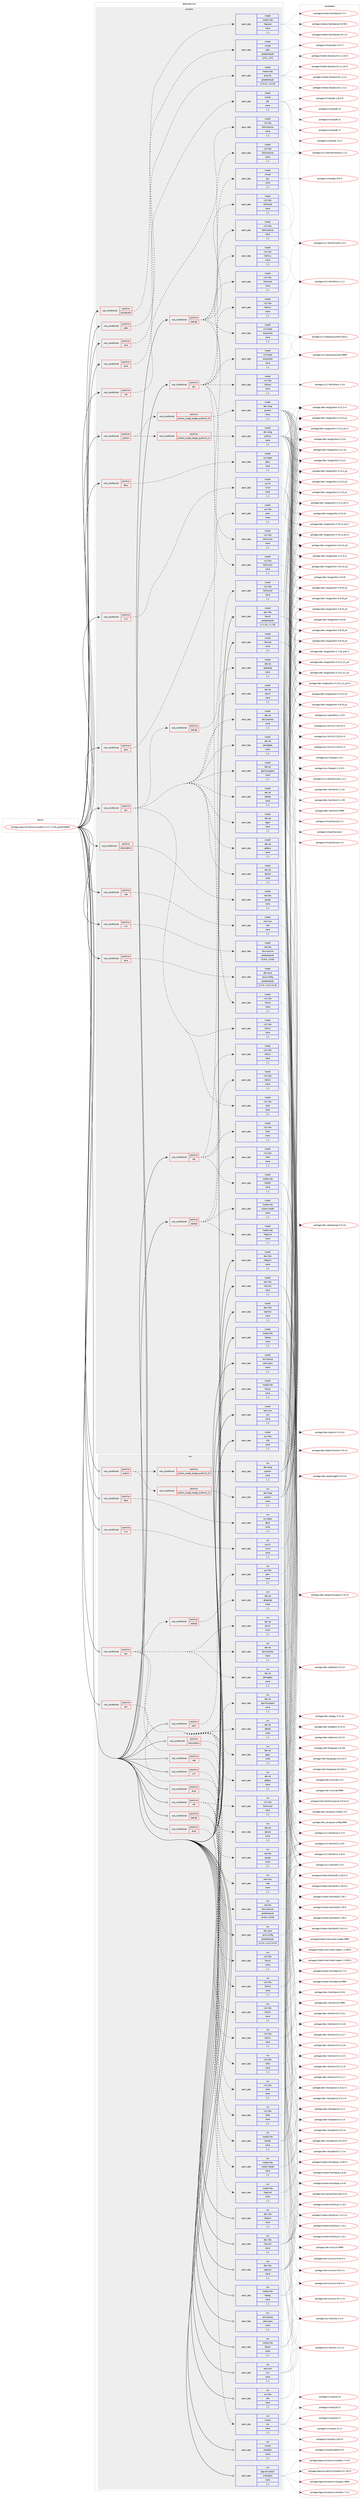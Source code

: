 digraph prolog {

# *************
# Graph options
# *************

newrank=true;
concentrate=true;
compound=true;
graph [rankdir=LR,fontname=Helvetica,fontsize=10,ranksep=1.5];#, ranksep=2.5, nodesep=0.2];
edge  [arrowhead=vee];
node  [fontname=Helvetica,fontsize=10];

# **********
# The ebuild
# **********

subgraph cluster_leftcol {
color=gray;
label=<<i>ebuild</i>>;
id [label="portage://app-emulation/virtualbox-kvm-7.0.20_pre20240828", color=red, width=4, href="../app-emulation/virtualbox-kvm-7.0.20_pre20240828.svg"];
}

# ****************
# The dependencies
# ****************

subgraph cluster_midcol {
color=gray;
label=<<i>dependencies</i>>;
subgraph cluster_compile {
fillcolor="#eeeeee";
style=filled;
label=<<i>compile</i>>;
subgraph cond139218 {
dependency526513 [label=<<TABLE BORDER="0" CELLBORDER="1" CELLSPACING="0" CELLPADDING="4"><TR><TD ROWSPAN="3" CELLPADDING="10">use_conditional</TD></TR><TR><TD>positive</TD></TR><TR><TD>alsa</TD></TR></TABLE>>, shape=none, color=red];
subgraph pack383351 {
dependency526514 [label=<<TABLE BORDER="0" CELLBORDER="1" CELLSPACING="0" CELLPADDING="4" WIDTH="220"><TR><TD ROWSPAN="6" CELLPADDING="30">pack_dep</TD></TR><TR><TD WIDTH="110">install</TD></TR><TR><TD>media-libs</TD></TR><TR><TD>alsa-lib</TD></TR><TR><TD>greaterequal</TD></TR><TR><TD>[1.0.13,,,1.0.13]</TD></TR></TABLE>>, shape=none, color=blue];
}
dependency526513:e -> dependency526514:w [weight=20,style="dashed",arrowhead="vee"];
}
id:e -> dependency526513:w [weight=20,style="solid",arrowhead="vee"];
subgraph cond139219 {
dependency526515 [label=<<TABLE BORDER="0" CELLBORDER="1" CELLSPACING="0" CELLPADDING="4"><TR><TD ROWSPAN="3" CELLPADDING="10">use_conditional</TD></TR><TR><TD>positive</TD></TR><TR><TD>dbus</TD></TR></TABLE>>, shape=none, color=red];
subgraph pack383352 {
dependency526516 [label=<<TABLE BORDER="0" CELLBORDER="1" CELLSPACING="0" CELLPADDING="4" WIDTH="220"><TR><TD ROWSPAN="6" CELLPADDING="30">pack_dep</TD></TR><TR><TD WIDTH="110">install</TD></TR><TR><TD>sys-apps</TD></TR><TR><TD>dbus</TD></TR><TR><TD>none</TD></TR><TR><TD>[,,]</TD></TR></TABLE>>, shape=none, color=blue];
}
dependency526515:e -> dependency526516:w [weight=20,style="dashed",arrowhead="vee"];
}
id:e -> dependency526515:w [weight=20,style="solid",arrowhead="vee"];
subgraph cond139220 {
dependency526517 [label=<<TABLE BORDER="0" CELLBORDER="1" CELLSPACING="0" CELLPADDING="4"><TR><TD ROWSPAN="3" CELLPADDING="10">use_conditional</TD></TR><TR><TD>positive</TD></TR><TR><TD>gui</TD></TR></TABLE>>, shape=none, color=red];
subgraph pack383353 {
dependency526518 [label=<<TABLE BORDER="0" CELLBORDER="1" CELLSPACING="0" CELLPADDING="4" WIDTH="220"><TR><TD ROWSPAN="6" CELLPADDING="30">pack_dep</TD></TR><TR><TD WIDTH="110">install</TD></TR><TR><TD>dev-qt</TD></TR><TR><TD>qtcore</TD></TR><TR><TD>none</TD></TR><TR><TD>[,,]</TD></TR></TABLE>>, shape=none, color=blue];
}
dependency526517:e -> dependency526518:w [weight=20,style="dashed",arrowhead="vee"];
subgraph pack383354 {
dependency526519 [label=<<TABLE BORDER="0" CELLBORDER="1" CELLSPACING="0" CELLPADDING="4" WIDTH="220"><TR><TD ROWSPAN="6" CELLPADDING="30">pack_dep</TD></TR><TR><TD WIDTH="110">install</TD></TR><TR><TD>dev-qt</TD></TR><TR><TD>qtdbus</TD></TR><TR><TD>none</TD></TR><TR><TD>[,,]</TD></TR></TABLE>>, shape=none, color=blue];
}
dependency526517:e -> dependency526519:w [weight=20,style="dashed",arrowhead="vee"];
subgraph pack383355 {
dependency526520 [label=<<TABLE BORDER="0" CELLBORDER="1" CELLSPACING="0" CELLPADDING="4" WIDTH="220"><TR><TD ROWSPAN="6" CELLPADDING="30">pack_dep</TD></TR><TR><TD WIDTH="110">install</TD></TR><TR><TD>dev-qt</TD></TR><TR><TD>qtgui</TD></TR><TR><TD>none</TD></TR><TR><TD>[,,]</TD></TR></TABLE>>, shape=none, color=blue];
}
dependency526517:e -> dependency526520:w [weight=20,style="dashed",arrowhead="vee"];
subgraph pack383356 {
dependency526521 [label=<<TABLE BORDER="0" CELLBORDER="1" CELLSPACING="0" CELLPADDING="4" WIDTH="220"><TR><TD ROWSPAN="6" CELLPADDING="30">pack_dep</TD></TR><TR><TD WIDTH="110">install</TD></TR><TR><TD>dev-qt</TD></TR><TR><TD>qthelp</TD></TR><TR><TD>none</TD></TR><TR><TD>[,,]</TD></TR></TABLE>>, shape=none, color=blue];
}
dependency526517:e -> dependency526521:w [weight=20,style="dashed",arrowhead="vee"];
subgraph pack383357 {
dependency526522 [label=<<TABLE BORDER="0" CELLBORDER="1" CELLSPACING="0" CELLPADDING="4" WIDTH="220"><TR><TD ROWSPAN="6" CELLPADDING="30">pack_dep</TD></TR><TR><TD WIDTH="110">install</TD></TR><TR><TD>dev-qt</TD></TR><TR><TD>qtprintsupport</TD></TR><TR><TD>none</TD></TR><TR><TD>[,,]</TD></TR></TABLE>>, shape=none, color=blue];
}
dependency526517:e -> dependency526522:w [weight=20,style="dashed",arrowhead="vee"];
subgraph pack383358 {
dependency526523 [label=<<TABLE BORDER="0" CELLBORDER="1" CELLSPACING="0" CELLPADDING="4" WIDTH="220"><TR><TD ROWSPAN="6" CELLPADDING="30">pack_dep</TD></TR><TR><TD WIDTH="110">install</TD></TR><TR><TD>dev-qt</TD></TR><TR><TD>qtwidgets</TD></TR><TR><TD>none</TD></TR><TR><TD>[,,]</TD></TR></TABLE>>, shape=none, color=blue];
}
dependency526517:e -> dependency526523:w [weight=20,style="dashed",arrowhead="vee"];
subgraph pack383359 {
dependency526524 [label=<<TABLE BORDER="0" CELLBORDER="1" CELLSPACING="0" CELLPADDING="4" WIDTH="220"><TR><TD ROWSPAN="6" CELLPADDING="30">pack_dep</TD></TR><TR><TD WIDTH="110">install</TD></TR><TR><TD>dev-qt</TD></TR><TR><TD>qtx11extras</TD></TR><TR><TD>none</TD></TR><TR><TD>[,,]</TD></TR></TABLE>>, shape=none, color=blue];
}
dependency526517:e -> dependency526524:w [weight=20,style="dashed",arrowhead="vee"];
subgraph pack383360 {
dependency526525 [label=<<TABLE BORDER="0" CELLBORDER="1" CELLSPACING="0" CELLPADDING="4" WIDTH="220"><TR><TD ROWSPAN="6" CELLPADDING="30">pack_dep</TD></TR><TR><TD WIDTH="110">install</TD></TR><TR><TD>dev-qt</TD></TR><TR><TD>qtxml</TD></TR><TR><TD>none</TD></TR><TR><TD>[,,]</TD></TR></TABLE>>, shape=none, color=blue];
}
dependency526517:e -> dependency526525:w [weight=20,style="dashed",arrowhead="vee"];
subgraph pack383361 {
dependency526526 [label=<<TABLE BORDER="0" CELLBORDER="1" CELLSPACING="0" CELLPADDING="4" WIDTH="220"><TR><TD ROWSPAN="6" CELLPADDING="30">pack_dep</TD></TR><TR><TD WIDTH="110">install</TD></TR><TR><TD>x11-libs</TD></TR><TR><TD>libX11</TD></TR><TR><TD>none</TD></TR><TR><TD>[,,]</TD></TR></TABLE>>, shape=none, color=blue];
}
dependency526517:e -> dependency526526:w [weight=20,style="dashed",arrowhead="vee"];
subgraph pack383362 {
dependency526527 [label=<<TABLE BORDER="0" CELLBORDER="1" CELLSPACING="0" CELLPADDING="4" WIDTH="220"><TR><TD ROWSPAN="6" CELLPADDING="30">pack_dep</TD></TR><TR><TD WIDTH="110">install</TD></TR><TR><TD>x11-libs</TD></TR><TR><TD>libXt</TD></TR><TR><TD>none</TD></TR><TR><TD>[,,]</TD></TR></TABLE>>, shape=none, color=blue];
}
dependency526517:e -> dependency526527:w [weight=20,style="dashed",arrowhead="vee"];
subgraph cond139221 {
dependency526528 [label=<<TABLE BORDER="0" CELLBORDER="1" CELLSPACING="0" CELLPADDING="4"><TR><TD ROWSPAN="3" CELLPADDING="10">use_conditional</TD></TR><TR><TD>positive</TD></TR><TR><TD>opengl</TD></TR></TABLE>>, shape=none, color=red];
subgraph pack383363 {
dependency526529 [label=<<TABLE BORDER="0" CELLBORDER="1" CELLSPACING="0" CELLPADDING="4" WIDTH="220"><TR><TD ROWSPAN="6" CELLPADDING="30">pack_dep</TD></TR><TR><TD WIDTH="110">install</TD></TR><TR><TD>dev-qt</TD></TR><TR><TD>qtopengl</TD></TR><TR><TD>none</TD></TR><TR><TD>[,,]</TD></TR></TABLE>>, shape=none, color=blue];
}
dependency526528:e -> dependency526529:w [weight=20,style="dashed",arrowhead="vee"];
}
dependency526517:e -> dependency526528:w [weight=20,style="dashed",arrowhead="vee"];
}
id:e -> dependency526517:w [weight=20,style="solid",arrowhead="vee"];
subgraph cond139222 {
dependency526530 [label=<<TABLE BORDER="0" CELLBORDER="1" CELLSPACING="0" CELLPADDING="4"><TR><TD ROWSPAN="3" CELLPADDING="10">use_conditional</TD></TR><TR><TD>positive</TD></TR><TR><TD>gui</TD></TR></TABLE>>, shape=none, color=red];
subgraph pack383364 {
dependency526531 [label=<<TABLE BORDER="0" CELLBORDER="1" CELLSPACING="0" CELLPADDING="4" WIDTH="220"><TR><TD ROWSPAN="6" CELLPADDING="30">pack_dep</TD></TR><TR><TD WIDTH="110">install</TD></TR><TR><TD>x11-base</TD></TR><TR><TD>xorg-proto</TD></TR><TR><TD>none</TD></TR><TR><TD>[,,]</TD></TR></TABLE>>, shape=none, color=blue];
}
dependency526530:e -> dependency526531:w [weight=20,style="dashed",arrowhead="vee"];
subgraph pack383365 {
dependency526532 [label=<<TABLE BORDER="0" CELLBORDER="1" CELLSPACING="0" CELLPADDING="4" WIDTH="220"><TR><TD ROWSPAN="6" CELLPADDING="30">pack_dep</TD></TR><TR><TD WIDTH="110">install</TD></TR><TR><TD>x11-libs</TD></TR><TR><TD>libxcb</TD></TR><TR><TD>none</TD></TR><TR><TD>[,,]</TD></TR></TABLE>>, shape=none, color=blue];
}
dependency526530:e -> dependency526532:w [weight=20,style="dashed",arrowhead="vee"];
subgraph pack383366 {
dependency526533 [label=<<TABLE BORDER="0" CELLBORDER="1" CELLSPACING="0" CELLPADDING="4" WIDTH="220"><TR><TD ROWSPAN="6" CELLPADDING="30">pack_dep</TD></TR><TR><TD WIDTH="110">install</TD></TR><TR><TD>x11-libs</TD></TR><TR><TD>libXcursor</TD></TR><TR><TD>none</TD></TR><TR><TD>[,,]</TD></TR></TABLE>>, shape=none, color=blue];
}
dependency526530:e -> dependency526533:w [weight=20,style="dashed",arrowhead="vee"];
subgraph pack383367 {
dependency526534 [label=<<TABLE BORDER="0" CELLBORDER="1" CELLSPACING="0" CELLPADDING="4" WIDTH="220"><TR><TD ROWSPAN="6" CELLPADDING="30">pack_dep</TD></TR><TR><TD WIDTH="110">install</TD></TR><TR><TD>x11-libs</TD></TR><TR><TD>libXext</TD></TR><TR><TD>none</TD></TR><TR><TD>[,,]</TD></TR></TABLE>>, shape=none, color=blue];
}
dependency526530:e -> dependency526534:w [weight=20,style="dashed",arrowhead="vee"];
subgraph pack383368 {
dependency526535 [label=<<TABLE BORDER="0" CELLBORDER="1" CELLSPACING="0" CELLPADDING="4" WIDTH="220"><TR><TD ROWSPAN="6" CELLPADDING="30">pack_dep</TD></TR><TR><TD WIDTH="110">install</TD></TR><TR><TD>x11-libs</TD></TR><TR><TD>libXinerama</TD></TR><TR><TD>none</TD></TR><TR><TD>[,,]</TD></TR></TABLE>>, shape=none, color=blue];
}
dependency526530:e -> dependency526535:w [weight=20,style="dashed",arrowhead="vee"];
subgraph pack383369 {
dependency526536 [label=<<TABLE BORDER="0" CELLBORDER="1" CELLSPACING="0" CELLPADDING="4" WIDTH="220"><TR><TD ROWSPAN="6" CELLPADDING="30">pack_dep</TD></TR><TR><TD WIDTH="110">install</TD></TR><TR><TD>x11-libs</TD></TR><TR><TD>libXmu</TD></TR><TR><TD>none</TD></TR><TR><TD>[,,]</TD></TR></TABLE>>, shape=none, color=blue];
}
dependency526530:e -> dependency526536:w [weight=20,style="dashed",arrowhead="vee"];
subgraph pack383370 {
dependency526537 [label=<<TABLE BORDER="0" CELLBORDER="1" CELLSPACING="0" CELLPADDING="4" WIDTH="220"><TR><TD ROWSPAN="6" CELLPADDING="30">pack_dep</TD></TR><TR><TD WIDTH="110">install</TD></TR><TR><TD>x11-libs</TD></TR><TR><TD>libXrandr</TD></TR><TR><TD>none</TD></TR><TR><TD>[,,]</TD></TR></TABLE>>, shape=none, color=blue];
}
dependency526530:e -> dependency526537:w [weight=20,style="dashed",arrowhead="vee"];
}
id:e -> dependency526530:w [weight=20,style="solid",arrowhead="vee"];
subgraph cond139223 {
dependency526538 [label=<<TABLE BORDER="0" CELLBORDER="1" CELLSPACING="0" CELLPADDING="4"><TR><TD ROWSPAN="3" CELLPADDING="10">use_conditional</TD></TR><TR><TD>positive</TD></TR><TR><TD>java</TD></TR></TABLE>>, shape=none, color=red];
subgraph pack383371 {
dependency526539 [label=<<TABLE BORDER="0" CELLBORDER="1" CELLSPACING="0" CELLPADDING="4" WIDTH="220"><TR><TD ROWSPAN="6" CELLPADDING="30">pack_dep</TD></TR><TR><TD WIDTH="110">install</TD></TR><TR><TD>dev-java</TD></TR><TR><TD>java-config</TD></TR><TR><TD>greaterequal</TD></TR><TR><TD>[2.2.0,,-r3,2.2.0-r3]</TD></TR></TABLE>>, shape=none, color=blue];
}
dependency526538:e -> dependency526539:w [weight=20,style="dashed",arrowhead="vee"];
}
id:e -> dependency526538:w [weight=20,style="solid",arrowhead="vee"];
subgraph cond139224 {
dependency526540 [label=<<TABLE BORDER="0" CELLBORDER="1" CELLSPACING="0" CELLPADDING="4"><TR><TD ROWSPAN="3" CELLPADDING="10">use_conditional</TD></TR><TR><TD>positive</TD></TR><TR><TD>java</TD></TR></TABLE>>, shape=none, color=red];
subgraph pack383372 {
dependency526541 [label=<<TABLE BORDER="0" CELLBORDER="1" CELLSPACING="0" CELLPADDING="4" WIDTH="220"><TR><TD ROWSPAN="6" CELLPADDING="30">pack_dep</TD></TR><TR><TD WIDTH="110">install</TD></TR><TR><TD>virtual</TD></TR><TR><TD>jdk</TD></TR><TR><TD>none</TD></TR><TR><TD>[,,]</TD></TR></TABLE>>, shape=none, color=blue];
}
dependency526540:e -> dependency526541:w [weight=20,style="dashed",arrowhead="vee"];
}
id:e -> dependency526540:w [weight=20,style="solid",arrowhead="vee"];
subgraph cond139225 {
dependency526542 [label=<<TABLE BORDER="0" CELLBORDER="1" CELLSPACING="0" CELLPADDING="4"><TR><TD ROWSPAN="3" CELLPADDING="10">use_conditional</TD></TR><TR><TD>positive</TD></TR><TR><TD>lvm</TD></TR></TABLE>>, shape=none, color=red];
subgraph pack383373 {
dependency526543 [label=<<TABLE BORDER="0" CELLBORDER="1" CELLSPACING="0" CELLPADDING="4" WIDTH="220"><TR><TD ROWSPAN="6" CELLPADDING="30">pack_dep</TD></TR><TR><TD WIDTH="110">install</TD></TR><TR><TD>sys-fs</TD></TR><TR><TD>lvm2</TD></TR><TR><TD>none</TD></TR><TR><TD>[,,]</TD></TR></TABLE>>, shape=none, color=blue];
}
dependency526542:e -> dependency526543:w [weight=20,style="dashed",arrowhead="vee"];
}
id:e -> dependency526542:w [weight=20,style="solid",arrowhead="vee"];
subgraph cond139226 {
dependency526544 [label=<<TABLE BORDER="0" CELLBORDER="1" CELLSPACING="0" CELLPADDING="4"><TR><TD ROWSPAN="3" CELLPADDING="10">use_conditional</TD></TR><TR><TD>positive</TD></TR><TR><TD>opengl</TD></TR></TABLE>>, shape=none, color=red];
subgraph pack383374 {
dependency526545 [label=<<TABLE BORDER="0" CELLBORDER="1" CELLSPACING="0" CELLPADDING="4" WIDTH="220"><TR><TD ROWSPAN="6" CELLPADDING="30">pack_dep</TD></TR><TR><TD WIDTH="110">install</TD></TR><TR><TD>media-libs</TD></TR><TR><TD>libglvnd</TD></TR><TR><TD>none</TD></TR><TR><TD>[,,]</TD></TR></TABLE>>, shape=none, color=blue];
}
dependency526544:e -> dependency526545:w [weight=20,style="dashed",arrowhead="vee"];
subgraph pack383375 {
dependency526546 [label=<<TABLE BORDER="0" CELLBORDER="1" CELLSPACING="0" CELLPADDING="4" WIDTH="220"><TR><TD ROWSPAN="6" CELLPADDING="30">pack_dep</TD></TR><TR><TD WIDTH="110">install</TD></TR><TR><TD>media-libs</TD></TR><TR><TD>vulkan-loader</TD></TR><TR><TD>none</TD></TR><TR><TD>[,,]</TD></TR></TABLE>>, shape=none, color=blue];
}
dependency526544:e -> dependency526546:w [weight=20,style="dashed",arrowhead="vee"];
subgraph pack383376 {
dependency526547 [label=<<TABLE BORDER="0" CELLBORDER="1" CELLSPACING="0" CELLPADDING="4" WIDTH="220"><TR><TD ROWSPAN="6" CELLPADDING="30">pack_dep</TD></TR><TR><TD WIDTH="110">install</TD></TR><TR><TD>x11-libs</TD></TR><TR><TD>libX11</TD></TR><TR><TD>none</TD></TR><TR><TD>[,,]</TD></TR></TABLE>>, shape=none, color=blue];
}
dependency526544:e -> dependency526547:w [weight=20,style="dashed",arrowhead="vee"];
subgraph pack383377 {
dependency526548 [label=<<TABLE BORDER="0" CELLBORDER="1" CELLSPACING="0" CELLPADDING="4" WIDTH="220"><TR><TD ROWSPAN="6" CELLPADDING="30">pack_dep</TD></TR><TR><TD WIDTH="110">install</TD></TR><TR><TD>x11-libs</TD></TR><TR><TD>libXt</TD></TR><TR><TD>none</TD></TR><TR><TD>[,,]</TD></TR></TABLE>>, shape=none, color=blue];
}
dependency526544:e -> dependency526548:w [weight=20,style="dashed",arrowhead="vee"];
}
id:e -> dependency526544:w [weight=20,style="solid",arrowhead="vee"];
subgraph cond139227 {
dependency526549 [label=<<TABLE BORDER="0" CELLBORDER="1" CELLSPACING="0" CELLPADDING="4"><TR><TD ROWSPAN="3" CELLPADDING="10">use_conditional</TD></TR><TR><TD>positive</TD></TR><TR><TD>opengl</TD></TR></TABLE>>, shape=none, color=red];
subgraph pack383378 {
dependency526550 [label=<<TABLE BORDER="0" CELLBORDER="1" CELLSPACING="0" CELLPADDING="4" WIDTH="220"><TR><TD ROWSPAN="6" CELLPADDING="30">pack_dep</TD></TR><TR><TD WIDTH="110">install</TD></TR><TR><TD>x11-base</TD></TR><TR><TD>xorg-proto</TD></TR><TR><TD>none</TD></TR><TR><TD>[,,]</TD></TR></TABLE>>, shape=none, color=blue];
}
dependency526549:e -> dependency526550:w [weight=20,style="dashed",arrowhead="vee"];
subgraph pack383379 {
dependency526551 [label=<<TABLE BORDER="0" CELLBORDER="1" CELLSPACING="0" CELLPADDING="4" WIDTH="220"><TR><TD ROWSPAN="6" CELLPADDING="30">pack_dep</TD></TR><TR><TD WIDTH="110">install</TD></TR><TR><TD>x11-libs</TD></TR><TR><TD>libXcursor</TD></TR><TR><TD>none</TD></TR><TR><TD>[,,]</TD></TR></TABLE>>, shape=none, color=blue];
}
dependency526549:e -> dependency526551:w [weight=20,style="dashed",arrowhead="vee"];
subgraph pack383380 {
dependency526552 [label=<<TABLE BORDER="0" CELLBORDER="1" CELLSPACING="0" CELLPADDING="4" WIDTH="220"><TR><TD ROWSPAN="6" CELLPADDING="30">pack_dep</TD></TR><TR><TD WIDTH="110">install</TD></TR><TR><TD>x11-libs</TD></TR><TR><TD>libXinerama</TD></TR><TR><TD>none</TD></TR><TR><TD>[,,]</TD></TR></TABLE>>, shape=none, color=blue];
}
dependency526549:e -> dependency526552:w [weight=20,style="dashed",arrowhead="vee"];
subgraph pack383381 {
dependency526553 [label=<<TABLE BORDER="0" CELLBORDER="1" CELLSPACING="0" CELLPADDING="4" WIDTH="220"><TR><TD ROWSPAN="6" CELLPADDING="30">pack_dep</TD></TR><TR><TD WIDTH="110">install</TD></TR><TR><TD>x11-libs</TD></TR><TR><TD>libXmu</TD></TR><TR><TD>none</TD></TR><TR><TD>[,,]</TD></TR></TABLE>>, shape=none, color=blue];
}
dependency526549:e -> dependency526553:w [weight=20,style="dashed",arrowhead="vee"];
subgraph pack383382 {
dependency526554 [label=<<TABLE BORDER="0" CELLBORDER="1" CELLSPACING="0" CELLPADDING="4" WIDTH="220"><TR><TD ROWSPAN="6" CELLPADDING="30">pack_dep</TD></TR><TR><TD WIDTH="110">install</TD></TR><TR><TD>x11-libs</TD></TR><TR><TD>libXrandr</TD></TR><TR><TD>none</TD></TR><TR><TD>[,,]</TD></TR></TABLE>>, shape=none, color=blue];
}
dependency526549:e -> dependency526554:w [weight=20,style="dashed",arrowhead="vee"];
subgraph pack383383 {
dependency526555 [label=<<TABLE BORDER="0" CELLBORDER="1" CELLSPACING="0" CELLPADDING="4" WIDTH="220"><TR><TD ROWSPAN="6" CELLPADDING="30">pack_dep</TD></TR><TR><TD WIDTH="110">install</TD></TR><TR><TD>virtual</TD></TR><TR><TD>glu</TD></TR><TR><TD>none</TD></TR><TR><TD>[,,]</TD></TR></TABLE>>, shape=none, color=blue];
}
dependency526549:e -> dependency526555:w [weight=20,style="dashed",arrowhead="vee"];
}
id:e -> dependency526549:w [weight=20,style="solid",arrowhead="vee"];
subgraph cond139228 {
dependency526556 [label=<<TABLE BORDER="0" CELLBORDER="1" CELLSPACING="0" CELLPADDING="4"><TR><TD ROWSPAN="3" CELLPADDING="10">use_conditional</TD></TR><TR><TD>positive</TD></TR><TR><TD>pam</TD></TR></TABLE>>, shape=none, color=red];
subgraph pack383384 {
dependency526557 [label=<<TABLE BORDER="0" CELLBORDER="1" CELLSPACING="0" CELLPADDING="4" WIDTH="220"><TR><TD ROWSPAN="6" CELLPADDING="30">pack_dep</TD></TR><TR><TD WIDTH="110">install</TD></TR><TR><TD>sys-libs</TD></TR><TR><TD>pam</TD></TR><TR><TD>none</TD></TR><TR><TD>[,,]</TD></TR></TABLE>>, shape=none, color=blue];
}
dependency526556:e -> dependency526557:w [weight=20,style="dashed",arrowhead="vee"];
}
id:e -> dependency526556:w [weight=20,style="solid",arrowhead="vee"];
subgraph cond139229 {
dependency526558 [label=<<TABLE BORDER="0" CELLBORDER="1" CELLSPACING="0" CELLPADDING="4"><TR><TD ROWSPAN="3" CELLPADDING="10">use_conditional</TD></TR><TR><TD>positive</TD></TR><TR><TD>pulseaudio</TD></TR></TABLE>>, shape=none, color=red];
subgraph pack383385 {
dependency526559 [label=<<TABLE BORDER="0" CELLBORDER="1" CELLSPACING="0" CELLPADDING="4" WIDTH="220"><TR><TD ROWSPAN="6" CELLPADDING="30">pack_dep</TD></TR><TR><TD WIDTH="110">install</TD></TR><TR><TD>media-libs</TD></TR><TR><TD>libpulse</TD></TR><TR><TD>none</TD></TR><TR><TD>[,,]</TD></TR></TABLE>>, shape=none, color=blue];
}
dependency526558:e -> dependency526559:w [weight=20,style="dashed",arrowhead="vee"];
}
id:e -> dependency526558:w [weight=20,style="solid",arrowhead="vee"];
subgraph cond139230 {
dependency526560 [label=<<TABLE BORDER="0" CELLBORDER="1" CELLSPACING="0" CELLPADDING="4"><TR><TD ROWSPAN="3" CELLPADDING="10">use_conditional</TD></TR><TR><TD>positive</TD></TR><TR><TD>python</TD></TR></TABLE>>, shape=none, color=red];
subgraph cond139231 {
dependency526561 [label=<<TABLE BORDER="0" CELLBORDER="1" CELLSPACING="0" CELLPADDING="4"><TR><TD ROWSPAN="3" CELLPADDING="10">use_conditional</TD></TR><TR><TD>positive</TD></TR><TR><TD>python_single_target_python3_10</TD></TR></TABLE>>, shape=none, color=red];
subgraph pack383386 {
dependency526562 [label=<<TABLE BORDER="0" CELLBORDER="1" CELLSPACING="0" CELLPADDING="4" WIDTH="220"><TR><TD ROWSPAN="6" CELLPADDING="30">pack_dep</TD></TR><TR><TD WIDTH="110">install</TD></TR><TR><TD>dev-lang</TD></TR><TR><TD>python</TD></TR><TR><TD>none</TD></TR><TR><TD>[,,]</TD></TR></TABLE>>, shape=none, color=blue];
}
dependency526561:e -> dependency526562:w [weight=20,style="dashed",arrowhead="vee"];
}
dependency526560:e -> dependency526561:w [weight=20,style="dashed",arrowhead="vee"];
subgraph cond139232 {
dependency526563 [label=<<TABLE BORDER="0" CELLBORDER="1" CELLSPACING="0" CELLPADDING="4"><TR><TD ROWSPAN="3" CELLPADDING="10">use_conditional</TD></TR><TR><TD>positive</TD></TR><TR><TD>python_single_target_python3_11</TD></TR></TABLE>>, shape=none, color=red];
subgraph pack383387 {
dependency526564 [label=<<TABLE BORDER="0" CELLBORDER="1" CELLSPACING="0" CELLPADDING="4" WIDTH="220"><TR><TD ROWSPAN="6" CELLPADDING="30">pack_dep</TD></TR><TR><TD WIDTH="110">install</TD></TR><TR><TD>dev-lang</TD></TR><TR><TD>python</TD></TR><TR><TD>none</TD></TR><TR><TD>[,,]</TD></TR></TABLE>>, shape=none, color=blue];
}
dependency526563:e -> dependency526564:w [weight=20,style="dashed",arrowhead="vee"];
}
dependency526560:e -> dependency526563:w [weight=20,style="dashed",arrowhead="vee"];
}
id:e -> dependency526560:w [weight=20,style="solid",arrowhead="vee"];
subgraph cond139233 {
dependency526565 [label=<<TABLE BORDER="0" CELLBORDER="1" CELLSPACING="0" CELLPADDING="4"><TR><TD ROWSPAN="3" CELLPADDING="10">use_conditional</TD></TR><TR><TD>positive</TD></TR><TR><TD>sdl</TD></TR></TABLE>>, shape=none, color=red];
subgraph pack383388 {
dependency526566 [label=<<TABLE BORDER="0" CELLBORDER="1" CELLSPACING="0" CELLPADDING="4" WIDTH="220"><TR><TD ROWSPAN="6" CELLPADDING="30">pack_dep</TD></TR><TR><TD WIDTH="110">install</TD></TR><TR><TD>media-libs</TD></TR><TR><TD>libsdl2</TD></TR><TR><TD>none</TD></TR><TR><TD>[,,]</TD></TR></TABLE>>, shape=none, color=blue];
}
dependency526565:e -> dependency526566:w [weight=20,style="dashed",arrowhead="vee"];
subgraph pack383389 {
dependency526567 [label=<<TABLE BORDER="0" CELLBORDER="1" CELLSPACING="0" CELLPADDING="4" WIDTH="220"><TR><TD ROWSPAN="6" CELLPADDING="30">pack_dep</TD></TR><TR><TD WIDTH="110">install</TD></TR><TR><TD>x11-libs</TD></TR><TR><TD>libX11</TD></TR><TR><TD>none</TD></TR><TR><TD>[,,]</TD></TR></TABLE>>, shape=none, color=blue];
}
dependency526565:e -> dependency526567:w [weight=20,style="dashed",arrowhead="vee"];
subgraph pack383390 {
dependency526568 [label=<<TABLE BORDER="0" CELLBORDER="1" CELLSPACING="0" CELLPADDING="4" WIDTH="220"><TR><TD ROWSPAN="6" CELLPADDING="30">pack_dep</TD></TR><TR><TD WIDTH="110">install</TD></TR><TR><TD>x11-libs</TD></TR><TR><TD>libXcursor</TD></TR><TR><TD>none</TD></TR><TR><TD>[,,]</TD></TR></TABLE>>, shape=none, color=blue];
}
dependency526565:e -> dependency526568:w [weight=20,style="dashed",arrowhead="vee"];
subgraph pack383391 {
dependency526569 [label=<<TABLE BORDER="0" CELLBORDER="1" CELLSPACING="0" CELLPADDING="4" WIDTH="220"><TR><TD ROWSPAN="6" CELLPADDING="30">pack_dep</TD></TR><TR><TD WIDTH="110">install</TD></TR><TR><TD>x11-libs</TD></TR><TR><TD>libXt</TD></TR><TR><TD>none</TD></TR><TR><TD>[,,]</TD></TR></TABLE>>, shape=none, color=blue];
}
dependency526565:e -> dependency526569:w [weight=20,style="dashed",arrowhead="vee"];
}
id:e -> dependency526565:w [weight=20,style="solid",arrowhead="vee"];
subgraph cond139234 {
dependency526570 [label=<<TABLE BORDER="0" CELLBORDER="1" CELLSPACING="0" CELLPADDING="4"><TR><TD ROWSPAN="3" CELLPADDING="10">use_conditional</TD></TR><TR><TD>positive</TD></TR><TR><TD>sdl</TD></TR></TABLE>>, shape=none, color=red];
subgraph pack383392 {
dependency526571 [label=<<TABLE BORDER="0" CELLBORDER="1" CELLSPACING="0" CELLPADDING="4" WIDTH="220"><TR><TD ROWSPAN="6" CELLPADDING="30">pack_dep</TD></TR><TR><TD WIDTH="110">install</TD></TR><TR><TD>x11-libs</TD></TR><TR><TD>libXinerama</TD></TR><TR><TD>none</TD></TR><TR><TD>[,,]</TD></TR></TABLE>>, shape=none, color=blue];
}
dependency526570:e -> dependency526571:w [weight=20,style="dashed",arrowhead="vee"];
}
id:e -> dependency526570:w [weight=20,style="solid",arrowhead="vee"];
subgraph cond139235 {
dependency526572 [label=<<TABLE BORDER="0" CELLBORDER="1" CELLSPACING="0" CELLPADDING="4"><TR><TD ROWSPAN="3" CELLPADDING="10">use_conditional</TD></TR><TR><TD>positive</TD></TR><TR><TD>udev</TD></TR></TABLE>>, shape=none, color=red];
subgraph pack383393 {
dependency526573 [label=<<TABLE BORDER="0" CELLBORDER="1" CELLSPACING="0" CELLPADDING="4" WIDTH="220"><TR><TD ROWSPAN="6" CELLPADDING="30">pack_dep</TD></TR><TR><TD WIDTH="110">install</TD></TR><TR><TD>virtual</TD></TR><TR><TD>udev</TD></TR><TR><TD>greaterequal</TD></TR><TR><TD>[171,,,171]</TD></TR></TABLE>>, shape=none, color=blue];
}
dependency526572:e -> dependency526573:w [weight=20,style="dashed",arrowhead="vee"];
}
id:e -> dependency526572:w [weight=20,style="solid",arrowhead="vee"];
subgraph cond139236 {
dependency526574 [label=<<TABLE BORDER="0" CELLBORDER="1" CELLSPACING="0" CELLPADDING="4"><TR><TD ROWSPAN="3" CELLPADDING="10">use_conditional</TD></TR><TR><TD>positive</TD></TR><TR><TD>vboxwebsrv</TD></TR></TABLE>>, shape=none, color=red];
subgraph pack383394 {
dependency526575 [label=<<TABLE BORDER="0" CELLBORDER="1" CELLSPACING="0" CELLPADDING="4" WIDTH="220"><TR><TD ROWSPAN="6" CELLPADDING="30">pack_dep</TD></TR><TR><TD WIDTH="110">install</TD></TR><TR><TD>net-libs</TD></TR><TR><TD>gsoap</TD></TR><TR><TD>none</TD></TR><TR><TD>[,,]</TD></TR></TABLE>>, shape=none, color=blue];
}
dependency526574:e -> dependency526575:w [weight=20,style="dashed",arrowhead="vee"];
}
id:e -> dependency526574:w [weight=20,style="solid",arrowhead="vee"];
subgraph cond139237 {
dependency526576 [label=<<TABLE BORDER="0" CELLBORDER="1" CELLSPACING="0" CELLPADDING="4"><TR><TD ROWSPAN="3" CELLPADDING="10">use_conditional</TD></TR><TR><TD>positive</TD></TR><TR><TD>vde</TD></TR></TABLE>>, shape=none, color=red];
subgraph pack383395 {
dependency526577 [label=<<TABLE BORDER="0" CELLBORDER="1" CELLSPACING="0" CELLPADDING="4" WIDTH="220"><TR><TD ROWSPAN="6" CELLPADDING="30">pack_dep</TD></TR><TR><TD WIDTH="110">install</TD></TR><TR><TD>net-misc</TD></TR><TR><TD>vde</TD></TR><TR><TD>none</TD></TR><TR><TD>[,,]</TD></TR></TABLE>>, shape=none, color=blue];
}
dependency526576:e -> dependency526577:w [weight=20,style="dashed",arrowhead="vee"];
}
id:e -> dependency526576:w [weight=20,style="solid",arrowhead="vee"];
subgraph cond139238 {
dependency526578 [label=<<TABLE BORDER="0" CELLBORDER="1" CELLSPACING="0" CELLPADDING="4"><TR><TD ROWSPAN="3" CELLPADDING="10">use_conditional</TD></TR><TR><TD>positive</TD></TR><TR><TD>vnc</TD></TR></TABLE>>, shape=none, color=red];
subgraph pack383396 {
dependency526579 [label=<<TABLE BORDER="0" CELLBORDER="1" CELLSPACING="0" CELLPADDING="4" WIDTH="220"><TR><TD ROWSPAN="6" CELLPADDING="30">pack_dep</TD></TR><TR><TD WIDTH="110">install</TD></TR><TR><TD>net-libs</TD></TR><TR><TD>libvncserver</TD></TR><TR><TD>greaterequal</TD></TR><TR><TD>[0.9.9,,,0.9.9]</TD></TR></TABLE>>, shape=none, color=blue];
}
dependency526578:e -> dependency526579:w [weight=20,style="dashed",arrowhead="vee"];
}
id:e -> dependency526578:w [weight=20,style="solid",arrowhead="vee"];
subgraph pack383397 {
dependency526580 [label=<<TABLE BORDER="0" CELLBORDER="1" CELLSPACING="0" CELLPADDING="4" WIDTH="220"><TR><TD ROWSPAN="6" CELLPADDING="30">pack_dep</TD></TR><TR><TD WIDTH="110">install</TD></TR><TR><TD>acct-group</TD></TR><TR><TD>vboxusers</TD></TR><TR><TD>none</TD></TR><TR><TD>[,,]</TD></TR></TABLE>>, shape=none, color=blue];
}
id:e -> dependency526580:w [weight=20,style="solid",arrowhead="vee"];
subgraph pack383398 {
dependency526581 [label=<<TABLE BORDER="0" CELLBORDER="1" CELLSPACING="0" CELLPADDING="4" WIDTH="220"><TR><TD ROWSPAN="6" CELLPADDING="30">pack_dep</TD></TR><TR><TD WIDTH="110">install</TD></TR><TR><TD>dev-libs</TD></TR><TR><TD>libtpms</TD></TR><TR><TD>none</TD></TR><TR><TD>[,,]</TD></TR></TABLE>>, shape=none, color=blue];
}
id:e -> dependency526581:w [weight=20,style="solid",arrowhead="vee"];
subgraph pack383399 {
dependency526582 [label=<<TABLE BORDER="0" CELLBORDER="1" CELLSPACING="0" CELLPADDING="4" WIDTH="220"><TR><TD ROWSPAN="6" CELLPADDING="30">pack_dep</TD></TR><TR><TD WIDTH="110">install</TD></TR><TR><TD>dev-libs</TD></TR><TR><TD>libxml2</TD></TR><TR><TD>none</TD></TR><TR><TD>[,,]</TD></TR></TABLE>>, shape=none, color=blue];
}
id:e -> dependency526582:w [weight=20,style="solid",arrowhead="vee"];
subgraph pack383400 {
dependency526583 [label=<<TABLE BORDER="0" CELLBORDER="1" CELLSPACING="0" CELLPADDING="4" WIDTH="220"><TR><TD ROWSPAN="6" CELLPADDING="30">pack_dep</TD></TR><TR><TD WIDTH="110">install</TD></TR><TR><TD>dev-libs</TD></TR><TR><TD>libxslt</TD></TR><TR><TD>greaterequal</TD></TR><TR><TD>[1.1.19,,,1.1.19]</TD></TR></TABLE>>, shape=none, color=blue];
}
id:e -> dependency526583:w [weight=20,style="solid",arrowhead="vee"];
subgraph pack383401 {
dependency526584 [label=<<TABLE BORDER="0" CELLBORDER="1" CELLSPACING="0" CELLPADDING="4" WIDTH="220"><TR><TD ROWSPAN="6" CELLPADDING="30">pack_dep</TD></TR><TR><TD WIDTH="110">install</TD></TR><TR><TD>dev-libs</TD></TR><TR><TD>openssl</TD></TR><TR><TD>none</TD></TR><TR><TD>[,,]</TD></TR></TABLE>>, shape=none, color=blue];
}
id:e -> dependency526584:w [weight=20,style="solid",arrowhead="vee"];
subgraph pack383402 {
dependency526585 [label=<<TABLE BORDER="0" CELLBORDER="1" CELLSPACING="0" CELLPADDING="4" WIDTH="220"><TR><TD ROWSPAN="6" CELLPADDING="30">pack_dep</TD></TR><TR><TD WIDTH="110">install</TD></TR><TR><TD>media-libs</TD></TR><TR><TD>libpng</TD></TR><TR><TD>none</TD></TR><TR><TD>[,,]</TD></TR></TABLE>>, shape=none, color=blue];
}
id:e -> dependency526585:w [weight=20,style="solid",arrowhead="vee"];
subgraph pack383403 {
dependency526586 [label=<<TABLE BORDER="0" CELLBORDER="1" CELLSPACING="0" CELLPADDING="4" WIDTH="220"><TR><TD ROWSPAN="6" CELLPADDING="30">pack_dep</TD></TR><TR><TD WIDTH="110">install</TD></TR><TR><TD>media-libs</TD></TR><TR><TD>libvpx</TD></TR><TR><TD>none</TD></TR><TR><TD>[,,]</TD></TR></TABLE>>, shape=none, color=blue];
}
id:e -> dependency526586:w [weight=20,style="solid",arrowhead="vee"];
subgraph pack383404 {
dependency526587 [label=<<TABLE BORDER="0" CELLBORDER="1" CELLSPACING="0" CELLPADDING="4" WIDTH="220"><TR><TD ROWSPAN="6" CELLPADDING="30">pack_dep</TD></TR><TR><TD WIDTH="110">install</TD></TR><TR><TD>net-misc</TD></TR><TR><TD>curl</TD></TR><TR><TD>none</TD></TR><TR><TD>[,,]</TD></TR></TABLE>>, shape=none, color=blue];
}
id:e -> dependency526587:w [weight=20,style="solid",arrowhead="vee"];
subgraph pack383405 {
dependency526588 [label=<<TABLE BORDER="0" CELLBORDER="1" CELLSPACING="0" CELLPADDING="4" WIDTH="220"><TR><TD ROWSPAN="6" CELLPADDING="30">pack_dep</TD></TR><TR><TD WIDTH="110">install</TD></TR><TR><TD>sys-libs</TD></TR><TR><TD>zlib</TD></TR><TR><TD>none</TD></TR><TR><TD>[,,]</TD></TR></TABLE>>, shape=none, color=blue];
}
id:e -> dependency526588:w [weight=20,style="solid",arrowhead="vee"];
subgraph pack383406 {
dependency526589 [label=<<TABLE BORDER="0" CELLBORDER="1" CELLSPACING="0" CELLPADDING="4" WIDTH="220"><TR><TD ROWSPAN="6" CELLPADDING="30">pack_dep</TD></TR><TR><TD WIDTH="110">install</TD></TR><TR><TD>virtual</TD></TR><TR><TD>libcrypt</TD></TR><TR><TD>none</TD></TR><TR><TD>[,,]</TD></TR></TABLE>>, shape=none, color=blue];
}
id:e -> dependency526589:w [weight=20,style="solid",arrowhead="vee"];
}
subgraph cluster_compileandrun {
fillcolor="#eeeeee";
style=filled;
label=<<i>compile and run</i>>;
}
subgraph cluster_run {
fillcolor="#eeeeee";
style=filled;
label=<<i>run</i>>;
subgraph cond139239 {
dependency526590 [label=<<TABLE BORDER="0" CELLBORDER="1" CELLSPACING="0" CELLPADDING="4"><TR><TD ROWSPAN="3" CELLPADDING="10">use_conditional</TD></TR><TR><TD>positive</TD></TR><TR><TD>dbus</TD></TR></TABLE>>, shape=none, color=red];
subgraph pack383407 {
dependency526591 [label=<<TABLE BORDER="0" CELLBORDER="1" CELLSPACING="0" CELLPADDING="4" WIDTH="220"><TR><TD ROWSPAN="6" CELLPADDING="30">pack_dep</TD></TR><TR><TD WIDTH="110">run</TD></TR><TR><TD>sys-apps</TD></TR><TR><TD>dbus</TD></TR><TR><TD>none</TD></TR><TR><TD>[,,]</TD></TR></TABLE>>, shape=none, color=blue];
}
dependency526590:e -> dependency526591:w [weight=20,style="dashed",arrowhead="vee"];
}
id:e -> dependency526590:w [weight=20,style="solid",arrowhead="odot"];
subgraph cond139240 {
dependency526592 [label=<<TABLE BORDER="0" CELLBORDER="1" CELLSPACING="0" CELLPADDING="4"><TR><TD ROWSPAN="3" CELLPADDING="10">use_conditional</TD></TR><TR><TD>positive</TD></TR><TR><TD>gui</TD></TR></TABLE>>, shape=none, color=red];
subgraph pack383408 {
dependency526593 [label=<<TABLE BORDER="0" CELLBORDER="1" CELLSPACING="0" CELLPADDING="4" WIDTH="220"><TR><TD ROWSPAN="6" CELLPADDING="30">pack_dep</TD></TR><TR><TD WIDTH="110">run</TD></TR><TR><TD>dev-qt</TD></TR><TR><TD>qtcore</TD></TR><TR><TD>none</TD></TR><TR><TD>[,,]</TD></TR></TABLE>>, shape=none, color=blue];
}
dependency526592:e -> dependency526593:w [weight=20,style="dashed",arrowhead="vee"];
subgraph pack383409 {
dependency526594 [label=<<TABLE BORDER="0" CELLBORDER="1" CELLSPACING="0" CELLPADDING="4" WIDTH="220"><TR><TD ROWSPAN="6" CELLPADDING="30">pack_dep</TD></TR><TR><TD WIDTH="110">run</TD></TR><TR><TD>dev-qt</TD></TR><TR><TD>qtdbus</TD></TR><TR><TD>none</TD></TR><TR><TD>[,,]</TD></TR></TABLE>>, shape=none, color=blue];
}
dependency526592:e -> dependency526594:w [weight=20,style="dashed",arrowhead="vee"];
subgraph pack383410 {
dependency526595 [label=<<TABLE BORDER="0" CELLBORDER="1" CELLSPACING="0" CELLPADDING="4" WIDTH="220"><TR><TD ROWSPAN="6" CELLPADDING="30">pack_dep</TD></TR><TR><TD WIDTH="110">run</TD></TR><TR><TD>dev-qt</TD></TR><TR><TD>qtgui</TD></TR><TR><TD>none</TD></TR><TR><TD>[,,]</TD></TR></TABLE>>, shape=none, color=blue];
}
dependency526592:e -> dependency526595:w [weight=20,style="dashed",arrowhead="vee"];
subgraph pack383411 {
dependency526596 [label=<<TABLE BORDER="0" CELLBORDER="1" CELLSPACING="0" CELLPADDING="4" WIDTH="220"><TR><TD ROWSPAN="6" CELLPADDING="30">pack_dep</TD></TR><TR><TD WIDTH="110">run</TD></TR><TR><TD>dev-qt</TD></TR><TR><TD>qthelp</TD></TR><TR><TD>none</TD></TR><TR><TD>[,,]</TD></TR></TABLE>>, shape=none, color=blue];
}
dependency526592:e -> dependency526596:w [weight=20,style="dashed",arrowhead="vee"];
subgraph pack383412 {
dependency526597 [label=<<TABLE BORDER="0" CELLBORDER="1" CELLSPACING="0" CELLPADDING="4" WIDTH="220"><TR><TD ROWSPAN="6" CELLPADDING="30">pack_dep</TD></TR><TR><TD WIDTH="110">run</TD></TR><TR><TD>dev-qt</TD></TR><TR><TD>qtprintsupport</TD></TR><TR><TD>none</TD></TR><TR><TD>[,,]</TD></TR></TABLE>>, shape=none, color=blue];
}
dependency526592:e -> dependency526597:w [weight=20,style="dashed",arrowhead="vee"];
subgraph pack383413 {
dependency526598 [label=<<TABLE BORDER="0" CELLBORDER="1" CELLSPACING="0" CELLPADDING="4" WIDTH="220"><TR><TD ROWSPAN="6" CELLPADDING="30">pack_dep</TD></TR><TR><TD WIDTH="110">run</TD></TR><TR><TD>dev-qt</TD></TR><TR><TD>qtwidgets</TD></TR><TR><TD>none</TD></TR><TR><TD>[,,]</TD></TR></TABLE>>, shape=none, color=blue];
}
dependency526592:e -> dependency526598:w [weight=20,style="dashed",arrowhead="vee"];
subgraph pack383414 {
dependency526599 [label=<<TABLE BORDER="0" CELLBORDER="1" CELLSPACING="0" CELLPADDING="4" WIDTH="220"><TR><TD ROWSPAN="6" CELLPADDING="30">pack_dep</TD></TR><TR><TD WIDTH="110">run</TD></TR><TR><TD>dev-qt</TD></TR><TR><TD>qtx11extras</TD></TR><TR><TD>none</TD></TR><TR><TD>[,,]</TD></TR></TABLE>>, shape=none, color=blue];
}
dependency526592:e -> dependency526599:w [weight=20,style="dashed",arrowhead="vee"];
subgraph pack383415 {
dependency526600 [label=<<TABLE BORDER="0" CELLBORDER="1" CELLSPACING="0" CELLPADDING="4" WIDTH="220"><TR><TD ROWSPAN="6" CELLPADDING="30">pack_dep</TD></TR><TR><TD WIDTH="110">run</TD></TR><TR><TD>dev-qt</TD></TR><TR><TD>qtxml</TD></TR><TR><TD>none</TD></TR><TR><TD>[,,]</TD></TR></TABLE>>, shape=none, color=blue];
}
dependency526592:e -> dependency526600:w [weight=20,style="dashed",arrowhead="vee"];
subgraph pack383416 {
dependency526601 [label=<<TABLE BORDER="0" CELLBORDER="1" CELLSPACING="0" CELLPADDING="4" WIDTH="220"><TR><TD ROWSPAN="6" CELLPADDING="30">pack_dep</TD></TR><TR><TD WIDTH="110">run</TD></TR><TR><TD>x11-libs</TD></TR><TR><TD>libX11</TD></TR><TR><TD>none</TD></TR><TR><TD>[,,]</TD></TR></TABLE>>, shape=none, color=blue];
}
dependency526592:e -> dependency526601:w [weight=20,style="dashed",arrowhead="vee"];
subgraph pack383417 {
dependency526602 [label=<<TABLE BORDER="0" CELLBORDER="1" CELLSPACING="0" CELLPADDING="4" WIDTH="220"><TR><TD ROWSPAN="6" CELLPADDING="30">pack_dep</TD></TR><TR><TD WIDTH="110">run</TD></TR><TR><TD>x11-libs</TD></TR><TR><TD>libXt</TD></TR><TR><TD>none</TD></TR><TR><TD>[,,]</TD></TR></TABLE>>, shape=none, color=blue];
}
dependency526592:e -> dependency526602:w [weight=20,style="dashed",arrowhead="vee"];
subgraph cond139241 {
dependency526603 [label=<<TABLE BORDER="0" CELLBORDER="1" CELLSPACING="0" CELLPADDING="4"><TR><TD ROWSPAN="3" CELLPADDING="10">use_conditional</TD></TR><TR><TD>positive</TD></TR><TR><TD>opengl</TD></TR></TABLE>>, shape=none, color=red];
subgraph pack383418 {
dependency526604 [label=<<TABLE BORDER="0" CELLBORDER="1" CELLSPACING="0" CELLPADDING="4" WIDTH="220"><TR><TD ROWSPAN="6" CELLPADDING="30">pack_dep</TD></TR><TR><TD WIDTH="110">run</TD></TR><TR><TD>dev-qt</TD></TR><TR><TD>qtopengl</TD></TR><TR><TD>none</TD></TR><TR><TD>[,,]</TD></TR></TABLE>>, shape=none, color=blue];
}
dependency526603:e -> dependency526604:w [weight=20,style="dashed",arrowhead="vee"];
}
dependency526592:e -> dependency526603:w [weight=20,style="dashed",arrowhead="vee"];
}
id:e -> dependency526592:w [weight=20,style="solid",arrowhead="odot"];
subgraph cond139242 {
dependency526605 [label=<<TABLE BORDER="0" CELLBORDER="1" CELLSPACING="0" CELLPADDING="4"><TR><TD ROWSPAN="3" CELLPADDING="10">use_conditional</TD></TR><TR><TD>positive</TD></TR><TR><TD>gui</TD></TR></TABLE>>, shape=none, color=red];
subgraph pack383419 {
dependency526606 [label=<<TABLE BORDER="0" CELLBORDER="1" CELLSPACING="0" CELLPADDING="4" WIDTH="220"><TR><TD ROWSPAN="6" CELLPADDING="30">pack_dep</TD></TR><TR><TD WIDTH="110">run</TD></TR><TR><TD>x11-libs</TD></TR><TR><TD>libxcb</TD></TR><TR><TD>none</TD></TR><TR><TD>[,,]</TD></TR></TABLE>>, shape=none, color=blue];
}
dependency526605:e -> dependency526606:w [weight=20,style="dashed",arrowhead="vee"];
}
id:e -> dependency526605:w [weight=20,style="solid",arrowhead="odot"];
subgraph cond139243 {
dependency526607 [label=<<TABLE BORDER="0" CELLBORDER="1" CELLSPACING="0" CELLPADDING="4"><TR><TD ROWSPAN="3" CELLPADDING="10">use_conditional</TD></TR><TR><TD>positive</TD></TR><TR><TD>java</TD></TR></TABLE>>, shape=none, color=red];
subgraph pack383420 {
dependency526608 [label=<<TABLE BORDER="0" CELLBORDER="1" CELLSPACING="0" CELLPADDING="4" WIDTH="220"><TR><TD ROWSPAN="6" CELLPADDING="30">pack_dep</TD></TR><TR><TD WIDTH="110">run</TD></TR><TR><TD>dev-java</TD></TR><TR><TD>java-config</TD></TR><TR><TD>greaterequal</TD></TR><TR><TD>[2.2.0,,-r3,2.2.0-r3]</TD></TR></TABLE>>, shape=none, color=blue];
}
dependency526607:e -> dependency526608:w [weight=20,style="dashed",arrowhead="vee"];
}
id:e -> dependency526607:w [weight=20,style="solid",arrowhead="odot"];
subgraph cond139244 {
dependency526609 [label=<<TABLE BORDER="0" CELLBORDER="1" CELLSPACING="0" CELLPADDING="4"><TR><TD ROWSPAN="3" CELLPADDING="10">use_conditional</TD></TR><TR><TD>positive</TD></TR><TR><TD>java</TD></TR></TABLE>>, shape=none, color=red];
subgraph pack383421 {
dependency526610 [label=<<TABLE BORDER="0" CELLBORDER="1" CELLSPACING="0" CELLPADDING="4" WIDTH="220"><TR><TD ROWSPAN="6" CELLPADDING="30">pack_dep</TD></TR><TR><TD WIDTH="110">run</TD></TR><TR><TD>virtual</TD></TR><TR><TD>jre</TD></TR><TR><TD>none</TD></TR><TR><TD>[,,]</TD></TR></TABLE>>, shape=none, color=blue];
}
dependency526609:e -> dependency526610:w [weight=20,style="dashed",arrowhead="vee"];
}
id:e -> dependency526609:w [weight=20,style="solid",arrowhead="odot"];
subgraph cond139245 {
dependency526611 [label=<<TABLE BORDER="0" CELLBORDER="1" CELLSPACING="0" CELLPADDING="4"><TR><TD ROWSPAN="3" CELLPADDING="10">use_conditional</TD></TR><TR><TD>positive</TD></TR><TR><TD>lvm</TD></TR></TABLE>>, shape=none, color=red];
subgraph pack383422 {
dependency526612 [label=<<TABLE BORDER="0" CELLBORDER="1" CELLSPACING="0" CELLPADDING="4" WIDTH="220"><TR><TD ROWSPAN="6" CELLPADDING="30">pack_dep</TD></TR><TR><TD WIDTH="110">run</TD></TR><TR><TD>sys-fs</TD></TR><TR><TD>lvm2</TD></TR><TR><TD>none</TD></TR><TR><TD>[,,]</TD></TR></TABLE>>, shape=none, color=blue];
}
dependency526611:e -> dependency526612:w [weight=20,style="dashed",arrowhead="vee"];
}
id:e -> dependency526611:w [weight=20,style="solid",arrowhead="odot"];
subgraph cond139246 {
dependency526613 [label=<<TABLE BORDER="0" CELLBORDER="1" CELLSPACING="0" CELLPADDING="4"><TR><TD ROWSPAN="3" CELLPADDING="10">use_conditional</TD></TR><TR><TD>positive</TD></TR><TR><TD>opengl</TD></TR></TABLE>>, shape=none, color=red];
subgraph pack383423 {
dependency526614 [label=<<TABLE BORDER="0" CELLBORDER="1" CELLSPACING="0" CELLPADDING="4" WIDTH="220"><TR><TD ROWSPAN="6" CELLPADDING="30">pack_dep</TD></TR><TR><TD WIDTH="110">run</TD></TR><TR><TD>media-libs</TD></TR><TR><TD>libglvnd</TD></TR><TR><TD>none</TD></TR><TR><TD>[,,]</TD></TR></TABLE>>, shape=none, color=blue];
}
dependency526613:e -> dependency526614:w [weight=20,style="dashed",arrowhead="vee"];
subgraph pack383424 {
dependency526615 [label=<<TABLE BORDER="0" CELLBORDER="1" CELLSPACING="0" CELLPADDING="4" WIDTH="220"><TR><TD ROWSPAN="6" CELLPADDING="30">pack_dep</TD></TR><TR><TD WIDTH="110">run</TD></TR><TR><TD>media-libs</TD></TR><TR><TD>vulkan-loader</TD></TR><TR><TD>none</TD></TR><TR><TD>[,,]</TD></TR></TABLE>>, shape=none, color=blue];
}
dependency526613:e -> dependency526615:w [weight=20,style="dashed",arrowhead="vee"];
subgraph pack383425 {
dependency526616 [label=<<TABLE BORDER="0" CELLBORDER="1" CELLSPACING="0" CELLPADDING="4" WIDTH="220"><TR><TD ROWSPAN="6" CELLPADDING="30">pack_dep</TD></TR><TR><TD WIDTH="110">run</TD></TR><TR><TD>x11-libs</TD></TR><TR><TD>libX11</TD></TR><TR><TD>none</TD></TR><TR><TD>[,,]</TD></TR></TABLE>>, shape=none, color=blue];
}
dependency526613:e -> dependency526616:w [weight=20,style="dashed",arrowhead="vee"];
subgraph pack383426 {
dependency526617 [label=<<TABLE BORDER="0" CELLBORDER="1" CELLSPACING="0" CELLPADDING="4" WIDTH="220"><TR><TD ROWSPAN="6" CELLPADDING="30">pack_dep</TD></TR><TR><TD WIDTH="110">run</TD></TR><TR><TD>x11-libs</TD></TR><TR><TD>libXt</TD></TR><TR><TD>none</TD></TR><TR><TD>[,,]</TD></TR></TABLE>>, shape=none, color=blue];
}
dependency526613:e -> dependency526617:w [weight=20,style="dashed",arrowhead="vee"];
}
id:e -> dependency526613:w [weight=20,style="solid",arrowhead="odot"];
subgraph cond139247 {
dependency526618 [label=<<TABLE BORDER="0" CELLBORDER="1" CELLSPACING="0" CELLPADDING="4"><TR><TD ROWSPAN="3" CELLPADDING="10">use_conditional</TD></TR><TR><TD>positive</TD></TR><TR><TD>pam</TD></TR></TABLE>>, shape=none, color=red];
subgraph pack383427 {
dependency526619 [label=<<TABLE BORDER="0" CELLBORDER="1" CELLSPACING="0" CELLPADDING="4" WIDTH="220"><TR><TD ROWSPAN="6" CELLPADDING="30">pack_dep</TD></TR><TR><TD WIDTH="110">run</TD></TR><TR><TD>sys-libs</TD></TR><TR><TD>pam</TD></TR><TR><TD>none</TD></TR><TR><TD>[,,]</TD></TR></TABLE>>, shape=none, color=blue];
}
dependency526618:e -> dependency526619:w [weight=20,style="dashed",arrowhead="vee"];
}
id:e -> dependency526618:w [weight=20,style="solid",arrowhead="odot"];
subgraph cond139248 {
dependency526620 [label=<<TABLE BORDER="0" CELLBORDER="1" CELLSPACING="0" CELLPADDING="4"><TR><TD ROWSPAN="3" CELLPADDING="10">use_conditional</TD></TR><TR><TD>positive</TD></TR><TR><TD>python</TD></TR></TABLE>>, shape=none, color=red];
subgraph cond139249 {
dependency526621 [label=<<TABLE BORDER="0" CELLBORDER="1" CELLSPACING="0" CELLPADDING="4"><TR><TD ROWSPAN="3" CELLPADDING="10">use_conditional</TD></TR><TR><TD>positive</TD></TR><TR><TD>python_single_target_python3_10</TD></TR></TABLE>>, shape=none, color=red];
subgraph pack383428 {
dependency526622 [label=<<TABLE BORDER="0" CELLBORDER="1" CELLSPACING="0" CELLPADDING="4" WIDTH="220"><TR><TD ROWSPAN="6" CELLPADDING="30">pack_dep</TD></TR><TR><TD WIDTH="110">run</TD></TR><TR><TD>dev-lang</TD></TR><TR><TD>python</TD></TR><TR><TD>none</TD></TR><TR><TD>[,,]</TD></TR></TABLE>>, shape=none, color=blue];
}
dependency526621:e -> dependency526622:w [weight=20,style="dashed",arrowhead="vee"];
}
dependency526620:e -> dependency526621:w [weight=20,style="dashed",arrowhead="vee"];
subgraph cond139250 {
dependency526623 [label=<<TABLE BORDER="0" CELLBORDER="1" CELLSPACING="0" CELLPADDING="4"><TR><TD ROWSPAN="3" CELLPADDING="10">use_conditional</TD></TR><TR><TD>positive</TD></TR><TR><TD>python_single_target_python3_11</TD></TR></TABLE>>, shape=none, color=red];
subgraph pack383429 {
dependency526624 [label=<<TABLE BORDER="0" CELLBORDER="1" CELLSPACING="0" CELLPADDING="4" WIDTH="220"><TR><TD ROWSPAN="6" CELLPADDING="30">pack_dep</TD></TR><TR><TD WIDTH="110">run</TD></TR><TR><TD>dev-lang</TD></TR><TR><TD>python</TD></TR><TR><TD>none</TD></TR><TR><TD>[,,]</TD></TR></TABLE>>, shape=none, color=blue];
}
dependency526623:e -> dependency526624:w [weight=20,style="dashed",arrowhead="vee"];
}
dependency526620:e -> dependency526623:w [weight=20,style="dashed",arrowhead="vee"];
}
id:e -> dependency526620:w [weight=20,style="solid",arrowhead="odot"];
subgraph cond139251 {
dependency526625 [label=<<TABLE BORDER="0" CELLBORDER="1" CELLSPACING="0" CELLPADDING="4"><TR><TD ROWSPAN="3" CELLPADDING="10">use_conditional</TD></TR><TR><TD>positive</TD></TR><TR><TD>sdl</TD></TR></TABLE>>, shape=none, color=red];
subgraph pack383430 {
dependency526626 [label=<<TABLE BORDER="0" CELLBORDER="1" CELLSPACING="0" CELLPADDING="4" WIDTH="220"><TR><TD ROWSPAN="6" CELLPADDING="30">pack_dep</TD></TR><TR><TD WIDTH="110">run</TD></TR><TR><TD>media-libs</TD></TR><TR><TD>libsdl2</TD></TR><TR><TD>none</TD></TR><TR><TD>[,,]</TD></TR></TABLE>>, shape=none, color=blue];
}
dependency526625:e -> dependency526626:w [weight=20,style="dashed",arrowhead="vee"];
subgraph pack383431 {
dependency526627 [label=<<TABLE BORDER="0" CELLBORDER="1" CELLSPACING="0" CELLPADDING="4" WIDTH="220"><TR><TD ROWSPAN="6" CELLPADDING="30">pack_dep</TD></TR><TR><TD WIDTH="110">run</TD></TR><TR><TD>x11-libs</TD></TR><TR><TD>libX11</TD></TR><TR><TD>none</TD></TR><TR><TD>[,,]</TD></TR></TABLE>>, shape=none, color=blue];
}
dependency526625:e -> dependency526627:w [weight=20,style="dashed",arrowhead="vee"];
subgraph pack383432 {
dependency526628 [label=<<TABLE BORDER="0" CELLBORDER="1" CELLSPACING="0" CELLPADDING="4" WIDTH="220"><TR><TD ROWSPAN="6" CELLPADDING="30">pack_dep</TD></TR><TR><TD WIDTH="110">run</TD></TR><TR><TD>x11-libs</TD></TR><TR><TD>libXcursor</TD></TR><TR><TD>none</TD></TR><TR><TD>[,,]</TD></TR></TABLE>>, shape=none, color=blue];
}
dependency526625:e -> dependency526628:w [weight=20,style="dashed",arrowhead="vee"];
subgraph pack383433 {
dependency526629 [label=<<TABLE BORDER="0" CELLBORDER="1" CELLSPACING="0" CELLPADDING="4" WIDTH="220"><TR><TD ROWSPAN="6" CELLPADDING="30">pack_dep</TD></TR><TR><TD WIDTH="110">run</TD></TR><TR><TD>x11-libs</TD></TR><TR><TD>libXt</TD></TR><TR><TD>none</TD></TR><TR><TD>[,,]</TD></TR></TABLE>>, shape=none, color=blue];
}
dependency526625:e -> dependency526629:w [weight=20,style="dashed",arrowhead="vee"];
}
id:e -> dependency526625:w [weight=20,style="solid",arrowhead="odot"];
subgraph cond139252 {
dependency526630 [label=<<TABLE BORDER="0" CELLBORDER="1" CELLSPACING="0" CELLPADDING="4"><TR><TD ROWSPAN="3" CELLPADDING="10">use_conditional</TD></TR><TR><TD>positive</TD></TR><TR><TD>vboxwebsrv</TD></TR></TABLE>>, shape=none, color=red];
subgraph pack383434 {
dependency526631 [label=<<TABLE BORDER="0" CELLBORDER="1" CELLSPACING="0" CELLPADDING="4" WIDTH="220"><TR><TD ROWSPAN="6" CELLPADDING="30">pack_dep</TD></TR><TR><TD WIDTH="110">run</TD></TR><TR><TD>net-libs</TD></TR><TR><TD>gsoap</TD></TR><TR><TD>none</TD></TR><TR><TD>[,,]</TD></TR></TABLE>>, shape=none, color=blue];
}
dependency526630:e -> dependency526631:w [weight=20,style="dashed",arrowhead="vee"];
}
id:e -> dependency526630:w [weight=20,style="solid",arrowhead="odot"];
subgraph cond139253 {
dependency526632 [label=<<TABLE BORDER="0" CELLBORDER="1" CELLSPACING="0" CELLPADDING="4"><TR><TD ROWSPAN="3" CELLPADDING="10">use_conditional</TD></TR><TR><TD>positive</TD></TR><TR><TD>vde</TD></TR></TABLE>>, shape=none, color=red];
subgraph pack383435 {
dependency526633 [label=<<TABLE BORDER="0" CELLBORDER="1" CELLSPACING="0" CELLPADDING="4" WIDTH="220"><TR><TD ROWSPAN="6" CELLPADDING="30">pack_dep</TD></TR><TR><TD WIDTH="110">run</TD></TR><TR><TD>net-misc</TD></TR><TR><TD>vde</TD></TR><TR><TD>none</TD></TR><TR><TD>[,,]</TD></TR></TABLE>>, shape=none, color=blue];
}
dependency526632:e -> dependency526633:w [weight=20,style="dashed",arrowhead="vee"];
}
id:e -> dependency526632:w [weight=20,style="solid",arrowhead="odot"];
subgraph cond139254 {
dependency526634 [label=<<TABLE BORDER="0" CELLBORDER="1" CELLSPACING="0" CELLPADDING="4"><TR><TD ROWSPAN="3" CELLPADDING="10">use_conditional</TD></TR><TR><TD>positive</TD></TR><TR><TD>vnc</TD></TR></TABLE>>, shape=none, color=red];
subgraph pack383436 {
dependency526635 [label=<<TABLE BORDER="0" CELLBORDER="1" CELLSPACING="0" CELLPADDING="4" WIDTH="220"><TR><TD ROWSPAN="6" CELLPADDING="30">pack_dep</TD></TR><TR><TD WIDTH="110">run</TD></TR><TR><TD>net-libs</TD></TR><TR><TD>libvncserver</TD></TR><TR><TD>greaterequal</TD></TR><TR><TD>[0.9.9,,,0.9.9]</TD></TR></TABLE>>, shape=none, color=blue];
}
dependency526634:e -> dependency526635:w [weight=20,style="dashed",arrowhead="vee"];
}
id:e -> dependency526634:w [weight=20,style="solid",arrowhead="odot"];
subgraph pack383437 {
dependency526636 [label=<<TABLE BORDER="0" CELLBORDER="1" CELLSPACING="0" CELLPADDING="4" WIDTH="220"><TR><TD ROWSPAN="6" CELLPADDING="30">pack_dep</TD></TR><TR><TD WIDTH="110">run</TD></TR><TR><TD>acct-group</TD></TR><TR><TD>vboxusers</TD></TR><TR><TD>none</TD></TR><TR><TD>[,,]</TD></TR></TABLE>>, shape=none, color=blue];
}
id:e -> dependency526636:w [weight=20,style="solid",arrowhead="odot"];
subgraph pack383438 {
dependency526637 [label=<<TABLE BORDER="0" CELLBORDER="1" CELLSPACING="0" CELLPADDING="4" WIDTH="220"><TR><TD ROWSPAN="6" CELLPADDING="30">pack_dep</TD></TR><TR><TD WIDTH="110">run</TD></TR><TR><TD>dev-libs</TD></TR><TR><TD>libtpms</TD></TR><TR><TD>none</TD></TR><TR><TD>[,,]</TD></TR></TABLE>>, shape=none, color=blue];
}
id:e -> dependency526637:w [weight=20,style="solid",arrowhead="odot"];
subgraph pack383439 {
dependency526638 [label=<<TABLE BORDER="0" CELLBORDER="1" CELLSPACING="0" CELLPADDING="4" WIDTH="220"><TR><TD ROWSPAN="6" CELLPADDING="30">pack_dep</TD></TR><TR><TD WIDTH="110">run</TD></TR><TR><TD>dev-libs</TD></TR><TR><TD>libxml2</TD></TR><TR><TD>none</TD></TR><TR><TD>[,,]</TD></TR></TABLE>>, shape=none, color=blue];
}
id:e -> dependency526638:w [weight=20,style="solid",arrowhead="odot"];
subgraph pack383440 {
dependency526639 [label=<<TABLE BORDER="0" CELLBORDER="1" CELLSPACING="0" CELLPADDING="4" WIDTH="220"><TR><TD ROWSPAN="6" CELLPADDING="30">pack_dep</TD></TR><TR><TD WIDTH="110">run</TD></TR><TR><TD>dev-libs</TD></TR><TR><TD>openssl</TD></TR><TR><TD>none</TD></TR><TR><TD>[,,]</TD></TR></TABLE>>, shape=none, color=blue];
}
id:e -> dependency526639:w [weight=20,style="solid",arrowhead="odot"];
subgraph pack383441 {
dependency526640 [label=<<TABLE BORDER="0" CELLBORDER="1" CELLSPACING="0" CELLPADDING="4" WIDTH="220"><TR><TD ROWSPAN="6" CELLPADDING="30">pack_dep</TD></TR><TR><TD WIDTH="110">run</TD></TR><TR><TD>media-libs</TD></TR><TR><TD>libpng</TD></TR><TR><TD>none</TD></TR><TR><TD>[,,]</TD></TR></TABLE>>, shape=none, color=blue];
}
id:e -> dependency526640:w [weight=20,style="solid",arrowhead="odot"];
subgraph pack383442 {
dependency526641 [label=<<TABLE BORDER="0" CELLBORDER="1" CELLSPACING="0" CELLPADDING="4" WIDTH="220"><TR><TD ROWSPAN="6" CELLPADDING="30">pack_dep</TD></TR><TR><TD WIDTH="110">run</TD></TR><TR><TD>media-libs</TD></TR><TR><TD>libvpx</TD></TR><TR><TD>none</TD></TR><TR><TD>[,,]</TD></TR></TABLE>>, shape=none, color=blue];
}
id:e -> dependency526641:w [weight=20,style="solid",arrowhead="odot"];
subgraph pack383443 {
dependency526642 [label=<<TABLE BORDER="0" CELLBORDER="1" CELLSPACING="0" CELLPADDING="4" WIDTH="220"><TR><TD ROWSPAN="6" CELLPADDING="30">pack_dep</TD></TR><TR><TD WIDTH="110">run</TD></TR><TR><TD>net-misc</TD></TR><TR><TD>curl</TD></TR><TR><TD>none</TD></TR><TR><TD>[,,]</TD></TR></TABLE>>, shape=none, color=blue];
}
id:e -> dependency526642:w [weight=20,style="solid",arrowhead="odot"];
subgraph pack383444 {
dependency526643 [label=<<TABLE BORDER="0" CELLBORDER="1" CELLSPACING="0" CELLPADDING="4" WIDTH="220"><TR><TD ROWSPAN="6" CELLPADDING="30">pack_dep</TD></TR><TR><TD WIDTH="110">run</TD></TR><TR><TD>sys-libs</TD></TR><TR><TD>zlib</TD></TR><TR><TD>none</TD></TR><TR><TD>[,,]</TD></TR></TABLE>>, shape=none, color=blue];
}
id:e -> dependency526643:w [weight=20,style="solid",arrowhead="odot"];
subgraph pack383445 {
dependency526644 [label=<<TABLE BORDER="0" CELLBORDER="1" CELLSPACING="0" CELLPADDING="4" WIDTH="220"><TR><TD ROWSPAN="6" CELLPADDING="30">pack_dep</TD></TR><TR><TD WIDTH="110">run</TD></TR><TR><TD>virtual</TD></TR><TR><TD>tmpfiles</TD></TR><TR><TD>none</TD></TR><TR><TD>[,,]</TD></TR></TABLE>>, shape=none, color=blue];
}
id:e -> dependency526644:w [weight=20,style="solid",arrowhead="odot"];
subgraph pack383446 {
dependency526645 [label=<<TABLE BORDER="0" CELLBORDER="1" CELLSPACING="0" CELLPADDING="4" WIDTH="220"><TR><TD ROWSPAN="6" CELLPADDING="30">pack_dep</TD></TR><TR><TD WIDTH="110">run</TD></TR><TR><TD>app-emulation</TD></TR><TR><TD>virtualbox</TD></TR><TR><TD>none</TD></TR><TR><TD>[,,]</TD></TR></TABLE>>, shape=none, color=blue];
}
id:e -> dependency526645:w [weight=20,style="solid",arrowhead="odot"];
}
}

# **************
# The candidates
# **************

subgraph cluster_choices {
rank=same;
color=gray;
label=<<i>candidates</i>>;

subgraph choice383351 {
color=black;
nodesep=1;
choice109101100105974510810598115479710811597451081059845494650464950 [label="portage://media-libs/alsa-lib-1.2.12", color=red, width=4,href="../media-libs/alsa-lib-1.2.12.svg"];
choice109101100105974510810598115479710811597451081059845494650464949 [label="portage://media-libs/alsa-lib-1.2.11", color=red, width=4,href="../media-libs/alsa-lib-1.2.11.svg"];
choice1091011001059745108105981154797108115974510810598454946504649484511451 [label="portage://media-libs/alsa-lib-1.2.10-r3", color=red, width=4,href="../media-libs/alsa-lib-1.2.10-r3.svg"];
choice1091011001059745108105981154797108115974510810598454946504649484511450 [label="portage://media-libs/alsa-lib-1.2.10-r2", color=red, width=4,href="../media-libs/alsa-lib-1.2.10-r2.svg"];
dependency526514:e -> choice109101100105974510810598115479710811597451081059845494650464950:w [style=dotted,weight="100"];
dependency526514:e -> choice109101100105974510810598115479710811597451081059845494650464949:w [style=dotted,weight="100"];
dependency526514:e -> choice1091011001059745108105981154797108115974510810598454946504649484511451:w [style=dotted,weight="100"];
dependency526514:e -> choice1091011001059745108105981154797108115974510810598454946504649484511450:w [style=dotted,weight="100"];
}
subgraph choice383352 {
color=black;
nodesep=1;
choice1151211154597112112115471009811711545494649534656 [label="portage://sys-apps/dbus-1.15.8", color=red, width=4,href="../sys-apps/dbus-1.15.8.svg"];
dependency526516:e -> choice1151211154597112112115471009811711545494649534656:w [style=dotted,weight="100"];
}
subgraph choice383353 {
color=black;
nodesep=1;
choice1001011184511311647113116991111141014553464953464952 [label="portage://dev-qt/qtcore-5.15.14", color=red, width=4,href="../dev-qt/qtcore-5.15.14.svg"];
dependency526518:e -> choice1001011184511311647113116991111141014553464953464952:w [style=dotted,weight="100"];
}
subgraph choice383354 {
color=black;
nodesep=1;
choice1001011184511311647113116100981171154553464953464952 [label="portage://dev-qt/qtdbus-5.15.14", color=red, width=4,href="../dev-qt/qtdbus-5.15.14.svg"];
dependency526519:e -> choice1001011184511311647113116100981171154553464953464952:w [style=dotted,weight="100"];
}
subgraph choice383355 {
color=black;
nodesep=1;
choice10010111845113116471131161031171054553464953464952 [label="portage://dev-qt/qtgui-5.15.14", color=red, width=4,href="../dev-qt/qtgui-5.15.14.svg"];
dependency526520:e -> choice10010111845113116471131161031171054553464953464952:w [style=dotted,weight="100"];
}
subgraph choice383356 {
color=black;
nodesep=1;
choice10010111845113116471131161041011081124553464953464952 [label="portage://dev-qt/qthelp-5.15.14", color=red, width=4,href="../dev-qt/qthelp-5.15.14.svg"];
dependency526521:e -> choice10010111845113116471131161041011081124553464953464952:w [style=dotted,weight="100"];
}
subgraph choice383357 {
color=black;
nodesep=1;
choice10010111845113116471131161121141051101161151171121121111141164553464953464952 [label="portage://dev-qt/qtprintsupport-5.15.14", color=red, width=4,href="../dev-qt/qtprintsupport-5.15.14.svg"];
dependency526522:e -> choice10010111845113116471131161121141051101161151171121121111141164553464953464952:w [style=dotted,weight="100"];
}
subgraph choice383358 {
color=black;
nodesep=1;
choice10010111845113116471131161191051001031011161154553464953464952 [label="portage://dev-qt/qtwidgets-5.15.14", color=red, width=4,href="../dev-qt/qtwidgets-5.15.14.svg"];
dependency526523:e -> choice10010111845113116471131161191051001031011161154553464953464952:w [style=dotted,weight="100"];
}
subgraph choice383359 {
color=black;
nodesep=1;
choice10010111845113116471131161204949101120116114971154553464953464952 [label="portage://dev-qt/qtx11extras-5.15.14", color=red, width=4,href="../dev-qt/qtx11extras-5.15.14.svg"];
dependency526524:e -> choice10010111845113116471131161204949101120116114971154553464953464952:w [style=dotted,weight="100"];
}
subgraph choice383360 {
color=black;
nodesep=1;
choice10010111845113116471131161201091084553464953464952 [label="portage://dev-qt/qtxml-5.15.14", color=red, width=4,href="../dev-qt/qtxml-5.15.14.svg"];
dependency526525:e -> choice10010111845113116471131161201091084553464953464952:w [style=dotted,weight="100"];
}
subgraph choice383361 {
color=black;
nodesep=1;
choice12049494510810598115471081059888494945494656464948 [label="portage://x11-libs/libX11-1.8.10", color=red, width=4,href="../x11-libs/libX11-1.8.10.svg"];
choice120494945108105981154710810598884949454946564657 [label="portage://x11-libs/libX11-1.8.9", color=red, width=4,href="../x11-libs/libX11-1.8.9.svg"];
dependency526526:e -> choice12049494510810598115471081059888494945494656464948:w [style=dotted,weight="100"];
dependency526526:e -> choice120494945108105981154710810598884949454946564657:w [style=dotted,weight="100"];
}
subgraph choice383362 {
color=black;
nodesep=1;
choice12049494510810598115471081059888116454946514648 [label="portage://x11-libs/libXt-1.3.0", color=red, width=4,href="../x11-libs/libXt-1.3.0.svg"];
dependency526527:e -> choice12049494510810598115471081059888116454946514648:w [style=dotted,weight="100"];
}
subgraph choice383363 {
color=black;
nodesep=1;
choice10010111845113116471131161111121011101031084553464953464952 [label="portage://dev-qt/qtopengl-5.15.14", color=red, width=4,href="../dev-qt/qtopengl-5.15.14.svg"];
dependency526529:e -> choice10010111845113116471131161111121011101031084553464953464952:w [style=dotted,weight="100"];
}
subgraph choice383364 {
color=black;
nodesep=1;
choice120494945989711510147120111114103451121141111161114557575757 [label="portage://x11-base/xorg-proto-9999", color=red, width=4,href="../x11-base/xorg-proto-9999.svg"];
choice1204949459897115101471201111141034511211411111611145504850524649 [label="portage://x11-base/xorg-proto-2024.1", color=red, width=4,href="../x11-base/xorg-proto-2024.1.svg"];
dependency526531:e -> choice120494945989711510147120111114103451121141111161114557575757:w [style=dotted,weight="100"];
dependency526531:e -> choice1204949459897115101471201111141034511211411111611145504850524649:w [style=dotted,weight="100"];
}
subgraph choice383365 {
color=black;
nodesep=1;
choice120494945108105981154710810598120999845494649554648 [label="portage://x11-libs/libxcb-1.17.0", color=red, width=4,href="../x11-libs/libxcb-1.17.0.svg"];
dependency526532:e -> choice120494945108105981154710810598120999845494649554648:w [style=dotted,weight="100"];
}
subgraph choice383366 {
color=black;
nodesep=1;
choice1204949451081059811547108105988899117114115111114454946504650 [label="portage://x11-libs/libXcursor-1.2.2", color=red, width=4,href="../x11-libs/libXcursor-1.2.2.svg"];
dependency526533:e -> choice1204949451081059811547108105988899117114115111114454946504650:w [style=dotted,weight="100"];
}
subgraph choice383367 {
color=black;
nodesep=1;
choice12049494510810598115471081059888101120116454946514654 [label="portage://x11-libs/libXext-1.3.6", color=red, width=4,href="../x11-libs/libXext-1.3.6.svg"];
dependency526534:e -> choice12049494510810598115471081059888101120116454946514654:w [style=dotted,weight="100"];
}
subgraph choice383368 {
color=black;
nodesep=1;
choice120494945108105981154710810598881051101011149710997454946494653 [label="portage://x11-libs/libXinerama-1.1.5", color=red, width=4,href="../x11-libs/libXinerama-1.1.5.svg"];
dependency526535:e -> choice120494945108105981154710810598881051101011149710997454946494653:w [style=dotted,weight="100"];
}
subgraph choice383369 {
color=black;
nodesep=1;
choice12049494510810598115471081059888109117454946504649 [label="portage://x11-libs/libXmu-1.2.1", color=red, width=4,href="../x11-libs/libXmu-1.2.1.svg"];
dependency526536:e -> choice12049494510810598115471081059888109117454946504649:w [style=dotted,weight="100"];
}
subgraph choice383370 {
color=black;
nodesep=1;
choice1204949451081059811547108105988811497110100114454946534652 [label="portage://x11-libs/libXrandr-1.5.4", color=red, width=4,href="../x11-libs/libXrandr-1.5.4.svg"];
dependency526537:e -> choice1204949451081059811547108105988811497110100114454946534652:w [style=dotted,weight="100"];
}
subgraph choice383371 {
color=black;
nodesep=1;
choice10010111845106971189747106971189745991111101021051034557575757 [label="portage://dev-java/java-config-9999", color=red, width=4,href="../dev-java/java-config-9999.svg"];
choice1001011184510697118974710697118974599111110102105103455046514652 [label="portage://dev-java/java-config-2.3.4", color=red, width=4,href="../dev-java/java-config-2.3.4.svg"];
dependency526539:e -> choice10010111845106971189747106971189745991111101021051034557575757:w [style=dotted,weight="100"];
dependency526539:e -> choice1001011184510697118974710697118974599111110102105103455046514652:w [style=dotted,weight="100"];
}
subgraph choice383372 {
color=black;
nodesep=1;
choice1181051141161179710847106100107455052 [label="portage://virtual/jdk-24", color=red, width=4,href="../virtual/jdk-24.svg"];
choice1181051141161179710847106100107455049 [label="portage://virtual/jdk-21", color=red, width=4,href="../virtual/jdk-21.svg"];
choice1181051141161179710847106100107454955 [label="portage://virtual/jdk-17", color=red, width=4,href="../virtual/jdk-17.svg"];
choice11810511411611797108471061001074549494511450 [label="portage://virtual/jdk-11-r2", color=red, width=4,href="../virtual/jdk-11-r2.svg"];
choice11810511411611797108471061001074549465646484511457 [label="portage://virtual/jdk-1.8.0-r9", color=red, width=4,href="../virtual/jdk-1.8.0-r9.svg"];
dependency526541:e -> choice1181051141161179710847106100107455052:w [style=dotted,weight="100"];
dependency526541:e -> choice1181051141161179710847106100107455049:w [style=dotted,weight="100"];
dependency526541:e -> choice1181051141161179710847106100107454955:w [style=dotted,weight="100"];
dependency526541:e -> choice11810511411611797108471061001074549494511450:w [style=dotted,weight="100"];
dependency526541:e -> choice11810511411611797108471061001074549465646484511457:w [style=dotted,weight="100"];
}
subgraph choice383373 {
color=black;
nodesep=1;
choice11512111545102115471081181095045504648514650504511453 [label="portage://sys-fs/lvm2-2.03.22-r5", color=red, width=4,href="../sys-fs/lvm2-2.03.22-r5.svg"];
choice11512111545102115471081181095045504648514650504511449 [label="portage://sys-fs/lvm2-2.03.22-r1", color=red, width=4,href="../sys-fs/lvm2-2.03.22-r1.svg"];
choice11512111545102115471081181095045504648514650494511449 [label="portage://sys-fs/lvm2-2.03.21-r1", color=red, width=4,href="../sys-fs/lvm2-2.03.21-r1.svg"];
dependency526543:e -> choice11512111545102115471081181095045504648514650504511453:w [style=dotted,weight="100"];
dependency526543:e -> choice11512111545102115471081181095045504648514650504511449:w [style=dotted,weight="100"];
dependency526543:e -> choice11512111545102115471081181095045504648514650494511449:w [style=dotted,weight="100"];
}
subgraph choice383374 {
color=black;
nodesep=1;
choice10910110010597451081059811547108105981031081181101004557575757 [label="portage://media-libs/libglvnd-9999", color=red, width=4,href="../media-libs/libglvnd-9999.svg"];
choice1091011001059745108105981154710810598103108118110100454946554648 [label="portage://media-libs/libglvnd-1.7.0", color=red, width=4,href="../media-libs/libglvnd-1.7.0.svg"];
dependency526545:e -> choice10910110010597451081059811547108105981031081181101004557575757:w [style=dotted,weight="100"];
dependency526545:e -> choice1091011001059745108105981154710810598103108118110100454946554648:w [style=dotted,weight="100"];
}
subgraph choice383375 {
color=black;
nodesep=1;
choice109101100105974510810598115471181171081079711045108111971001011144557575757 [label="portage://media-libs/vulkan-loader-9999", color=red, width=4,href="../media-libs/vulkan-loader-9999.svg"];
choice1091011001059745108105981154711811710810797110451081119710010111445494651465057484648 [label="portage://media-libs/vulkan-loader-1.3.290.0", color=red, width=4,href="../media-libs/vulkan-loader-1.3.290.0.svg"];
choice1091011001059745108105981154711811710810797110451081119710010111445494651465056514648 [label="portage://media-libs/vulkan-loader-1.3.283.0", color=red, width=4,href="../media-libs/vulkan-loader-1.3.283.0.svg"];
dependency526546:e -> choice109101100105974510810598115471181171081079711045108111971001011144557575757:w [style=dotted,weight="100"];
dependency526546:e -> choice1091011001059745108105981154711811710810797110451081119710010111445494651465057484648:w [style=dotted,weight="100"];
dependency526546:e -> choice1091011001059745108105981154711811710810797110451081119710010111445494651465056514648:w [style=dotted,weight="100"];
}
subgraph choice383376 {
color=black;
nodesep=1;
choice12049494510810598115471081059888494945494656464948 [label="portage://x11-libs/libX11-1.8.10", color=red, width=4,href="../x11-libs/libX11-1.8.10.svg"];
choice120494945108105981154710810598884949454946564657 [label="portage://x11-libs/libX11-1.8.9", color=red, width=4,href="../x11-libs/libX11-1.8.9.svg"];
dependency526547:e -> choice12049494510810598115471081059888494945494656464948:w [style=dotted,weight="100"];
dependency526547:e -> choice120494945108105981154710810598884949454946564657:w [style=dotted,weight="100"];
}
subgraph choice383377 {
color=black;
nodesep=1;
choice12049494510810598115471081059888116454946514648 [label="portage://x11-libs/libXt-1.3.0", color=red, width=4,href="../x11-libs/libXt-1.3.0.svg"];
dependency526548:e -> choice12049494510810598115471081059888116454946514648:w [style=dotted,weight="100"];
}
subgraph choice383378 {
color=black;
nodesep=1;
choice120494945989711510147120111114103451121141111161114557575757 [label="portage://x11-base/xorg-proto-9999", color=red, width=4,href="../x11-base/xorg-proto-9999.svg"];
choice1204949459897115101471201111141034511211411111611145504850524649 [label="portage://x11-base/xorg-proto-2024.1", color=red, width=4,href="../x11-base/xorg-proto-2024.1.svg"];
dependency526550:e -> choice120494945989711510147120111114103451121141111161114557575757:w [style=dotted,weight="100"];
dependency526550:e -> choice1204949459897115101471201111141034511211411111611145504850524649:w [style=dotted,weight="100"];
}
subgraph choice383379 {
color=black;
nodesep=1;
choice1204949451081059811547108105988899117114115111114454946504650 [label="portage://x11-libs/libXcursor-1.2.2", color=red, width=4,href="../x11-libs/libXcursor-1.2.2.svg"];
dependency526551:e -> choice1204949451081059811547108105988899117114115111114454946504650:w [style=dotted,weight="100"];
}
subgraph choice383380 {
color=black;
nodesep=1;
choice120494945108105981154710810598881051101011149710997454946494653 [label="portage://x11-libs/libXinerama-1.1.5", color=red, width=4,href="../x11-libs/libXinerama-1.1.5.svg"];
dependency526552:e -> choice120494945108105981154710810598881051101011149710997454946494653:w [style=dotted,weight="100"];
}
subgraph choice383381 {
color=black;
nodesep=1;
choice12049494510810598115471081059888109117454946504649 [label="portage://x11-libs/libXmu-1.2.1", color=red, width=4,href="../x11-libs/libXmu-1.2.1.svg"];
dependency526553:e -> choice12049494510810598115471081059888109117454946504649:w [style=dotted,weight="100"];
}
subgraph choice383382 {
color=black;
nodesep=1;
choice1204949451081059811547108105988811497110100114454946534652 [label="portage://x11-libs/libXrandr-1.5.4", color=red, width=4,href="../x11-libs/libXrandr-1.5.4.svg"];
dependency526554:e -> choice1204949451081059811547108105988811497110100114454946534652:w [style=dotted,weight="100"];
}
subgraph choice383383 {
color=black;
nodesep=1;
choice1181051141161179710847103108117455746484511450 [label="portage://virtual/glu-9.0-r2", color=red, width=4,href="../virtual/glu-9.0-r2.svg"];
dependency526555:e -> choice1181051141161179710847103108117455746484511450:w [style=dotted,weight="100"];
}
subgraph choice383384 {
color=black;
nodesep=1;
choice11512111545108105981154711297109454946544649 [label="portage://sys-libs/pam-1.6.1", color=red, width=4,href="../sys-libs/pam-1.6.1.svg"];
choice115121115451081059811547112971094549465346514511449 [label="portage://sys-libs/pam-1.5.3-r1", color=red, width=4,href="../sys-libs/pam-1.5.3-r1.svg"];
dependency526557:e -> choice11512111545108105981154711297109454946544649:w [style=dotted,weight="100"];
dependency526557:e -> choice115121115451081059811547112971094549465346514511449:w [style=dotted,weight="100"];
}
subgraph choice383385 {
color=black;
nodesep=1;
choice10910110010597451081059811547108105981121171081151014549554648 [label="portage://media-libs/libpulse-17.0", color=red, width=4,href="../media-libs/libpulse-17.0.svg"];
choice10910110010597451081059811547108105981121171081151014549544657574649 [label="portage://media-libs/libpulse-16.99.1", color=red, width=4,href="../media-libs/libpulse-16.99.1.svg"];
choice109101100105974510810598115471081059811211710811510145495446494511450 [label="portage://media-libs/libpulse-16.1-r2", color=red, width=4,href="../media-libs/libpulse-16.1-r2.svg"];
dependency526559:e -> choice10910110010597451081059811547108105981121171081151014549554648:w [style=dotted,weight="100"];
dependency526559:e -> choice10910110010597451081059811547108105981121171081151014549544657574649:w [style=dotted,weight="100"];
dependency526559:e -> choice109101100105974510810598115471081059811211710811510145495446494511450:w [style=dotted,weight="100"];
}
subgraph choice383386 {
color=black;
nodesep=1;
choice10010111845108971101034711212111610411111045514649514648951149950 [label="portage://dev-lang/python-3.13.0_rc2", color=red, width=4,href="../dev-lang/python-3.13.0_rc2.svg"];
choice1001011184510897110103471121211161041111104551464951464895114994995112514511449 [label="portage://dev-lang/python-3.13.0_rc1_p3-r1", color=red, width=4,href="../dev-lang/python-3.13.0_rc1_p3-r1.svg"];
choice100101118451089711010347112121116104111110455146495146489511499499511251 [label="portage://dev-lang/python-3.13.0_rc1_p3", color=red, width=4,href="../dev-lang/python-3.13.0_rc1_p3.svg"];
choice100101118451089711010347112121116104111110455146495146489511499499511250 [label="portage://dev-lang/python-3.13.0_rc1_p2", color=red, width=4,href="../dev-lang/python-3.13.0_rc1_p2.svg"];
choice10010111845108971101034711212111610411111045514649504654 [label="portage://dev-lang/python-3.12.6", color=red, width=4,href="../dev-lang/python-3.12.6.svg"];
choice1001011184510897110103471121211161041111104551464950465395112494511449 [label="portage://dev-lang/python-3.12.5_p1-r1", color=red, width=4,href="../dev-lang/python-3.12.5_p1-r1.svg"];
choice100101118451089711010347112121116104111110455146495046539511249 [label="portage://dev-lang/python-3.12.5_p1", color=red, width=4,href="../dev-lang/python-3.12.5_p1.svg"];
choice10010111845108971101034711212111610411111045514649504653 [label="portage://dev-lang/python-3.12.5", color=red, width=4,href="../dev-lang/python-3.12.5.svg"];
choice100101118451089711010347112121116104111110455146495046529511251 [label="portage://dev-lang/python-3.12.4_p3", color=red, width=4,href="../dev-lang/python-3.12.4_p3.svg"];
choice100101118451089711010347112121116104111110455146495046514511449 [label="portage://dev-lang/python-3.12.3-r1", color=red, width=4,href="../dev-lang/python-3.12.3-r1.svg"];
choice1001011184510897110103471121211161041111104551464949464948 [label="portage://dev-lang/python-3.11.10", color=red, width=4,href="../dev-lang/python-3.11.10.svg"];
choice1001011184510897110103471121211161041111104551464949465795112504511449 [label="portage://dev-lang/python-3.11.9_p2-r1", color=red, width=4,href="../dev-lang/python-3.11.9_p2-r1.svg"];
choice100101118451089711010347112121116104111110455146494946579511250 [label="portage://dev-lang/python-3.11.9_p2", color=red, width=4,href="../dev-lang/python-3.11.9_p2.svg"];
choice100101118451089711010347112121116104111110455146494946579511249 [label="portage://dev-lang/python-3.11.9_p1", color=red, width=4,href="../dev-lang/python-3.11.9_p1.svg"];
choice100101118451089711010347112121116104111110455146494946574511449 [label="portage://dev-lang/python-3.11.9-r1", color=red, width=4,href="../dev-lang/python-3.11.9-r1.svg"];
choice1001011184510897110103471121211161041111104551464948464953 [label="portage://dev-lang/python-3.10.15", color=red, width=4,href="../dev-lang/python-3.10.15.svg"];
choice100101118451089711010347112121116104111110455146494846495295112514511449 [label="portage://dev-lang/python-3.10.14_p3-r1", color=red, width=4,href="../dev-lang/python-3.10.14_p3-r1.svg"];
choice10010111845108971101034711212111610411111045514649484649529511251 [label="portage://dev-lang/python-3.10.14_p3", color=red, width=4,href="../dev-lang/python-3.10.14_p3.svg"];
choice10010111845108971101034711212111610411111045514649484649529511250 [label="portage://dev-lang/python-3.10.14_p2", color=red, width=4,href="../dev-lang/python-3.10.14_p2.svg"];
choice100101118451089711010347112121116104111110455146494846495295112494511449 [label="portage://dev-lang/python-3.10.14_p1-r1", color=red, width=4,href="../dev-lang/python-3.10.14_p1-r1.svg"];
choice10010111845108971101034711212111610411111045514657465048 [label="portage://dev-lang/python-3.9.20", color=red, width=4,href="../dev-lang/python-3.9.20.svg"];
choice100101118451089711010347112121116104111110455146574649579511253 [label="portage://dev-lang/python-3.9.19_p5", color=red, width=4,href="../dev-lang/python-3.9.19_p5.svg"];
choice100101118451089711010347112121116104111110455146574649579511252 [label="portage://dev-lang/python-3.9.19_p4", color=red, width=4,href="../dev-lang/python-3.9.19_p4.svg"];
choice100101118451089711010347112121116104111110455146574649579511251 [label="portage://dev-lang/python-3.9.19_p3", color=red, width=4,href="../dev-lang/python-3.9.19_p3.svg"];
choice10010111845108971101034711212111610411111045514656465048 [label="portage://dev-lang/python-3.8.20", color=red, width=4,href="../dev-lang/python-3.8.20.svg"];
choice100101118451089711010347112121116104111110455146564649579511252 [label="portage://dev-lang/python-3.8.19_p4", color=red, width=4,href="../dev-lang/python-3.8.19_p4.svg"];
choice100101118451089711010347112121116104111110455146564649579511251 [label="portage://dev-lang/python-3.8.19_p3", color=red, width=4,href="../dev-lang/python-3.8.19_p3.svg"];
choice100101118451089711010347112121116104111110455146564649579511250 [label="portage://dev-lang/python-3.8.19_p2", color=red, width=4,href="../dev-lang/python-3.8.19_p2.svg"];
choice100101118451089711010347112121116104111110455046554649569511249544511450 [label="portage://dev-lang/python-2.7.18_p16-r2", color=red, width=4,href="../dev-lang/python-2.7.18_p16-r2.svg"];
dependency526562:e -> choice10010111845108971101034711212111610411111045514649514648951149950:w [style=dotted,weight="100"];
dependency526562:e -> choice1001011184510897110103471121211161041111104551464951464895114994995112514511449:w [style=dotted,weight="100"];
dependency526562:e -> choice100101118451089711010347112121116104111110455146495146489511499499511251:w [style=dotted,weight="100"];
dependency526562:e -> choice100101118451089711010347112121116104111110455146495146489511499499511250:w [style=dotted,weight="100"];
dependency526562:e -> choice10010111845108971101034711212111610411111045514649504654:w [style=dotted,weight="100"];
dependency526562:e -> choice1001011184510897110103471121211161041111104551464950465395112494511449:w [style=dotted,weight="100"];
dependency526562:e -> choice100101118451089711010347112121116104111110455146495046539511249:w [style=dotted,weight="100"];
dependency526562:e -> choice10010111845108971101034711212111610411111045514649504653:w [style=dotted,weight="100"];
dependency526562:e -> choice100101118451089711010347112121116104111110455146495046529511251:w [style=dotted,weight="100"];
dependency526562:e -> choice100101118451089711010347112121116104111110455146495046514511449:w [style=dotted,weight="100"];
dependency526562:e -> choice1001011184510897110103471121211161041111104551464949464948:w [style=dotted,weight="100"];
dependency526562:e -> choice1001011184510897110103471121211161041111104551464949465795112504511449:w [style=dotted,weight="100"];
dependency526562:e -> choice100101118451089711010347112121116104111110455146494946579511250:w [style=dotted,weight="100"];
dependency526562:e -> choice100101118451089711010347112121116104111110455146494946579511249:w [style=dotted,weight="100"];
dependency526562:e -> choice100101118451089711010347112121116104111110455146494946574511449:w [style=dotted,weight="100"];
dependency526562:e -> choice1001011184510897110103471121211161041111104551464948464953:w [style=dotted,weight="100"];
dependency526562:e -> choice100101118451089711010347112121116104111110455146494846495295112514511449:w [style=dotted,weight="100"];
dependency526562:e -> choice10010111845108971101034711212111610411111045514649484649529511251:w [style=dotted,weight="100"];
dependency526562:e -> choice10010111845108971101034711212111610411111045514649484649529511250:w [style=dotted,weight="100"];
dependency526562:e -> choice100101118451089711010347112121116104111110455146494846495295112494511449:w [style=dotted,weight="100"];
dependency526562:e -> choice10010111845108971101034711212111610411111045514657465048:w [style=dotted,weight="100"];
dependency526562:e -> choice100101118451089711010347112121116104111110455146574649579511253:w [style=dotted,weight="100"];
dependency526562:e -> choice100101118451089711010347112121116104111110455146574649579511252:w [style=dotted,weight="100"];
dependency526562:e -> choice100101118451089711010347112121116104111110455146574649579511251:w [style=dotted,weight="100"];
dependency526562:e -> choice10010111845108971101034711212111610411111045514656465048:w [style=dotted,weight="100"];
dependency526562:e -> choice100101118451089711010347112121116104111110455146564649579511252:w [style=dotted,weight="100"];
dependency526562:e -> choice100101118451089711010347112121116104111110455146564649579511251:w [style=dotted,weight="100"];
dependency526562:e -> choice100101118451089711010347112121116104111110455146564649579511250:w [style=dotted,weight="100"];
dependency526562:e -> choice100101118451089711010347112121116104111110455046554649569511249544511450:w [style=dotted,weight="100"];
}
subgraph choice383387 {
color=black;
nodesep=1;
choice10010111845108971101034711212111610411111045514649514648951149950 [label="portage://dev-lang/python-3.13.0_rc2", color=red, width=4,href="../dev-lang/python-3.13.0_rc2.svg"];
choice1001011184510897110103471121211161041111104551464951464895114994995112514511449 [label="portage://dev-lang/python-3.13.0_rc1_p3-r1", color=red, width=4,href="../dev-lang/python-3.13.0_rc1_p3-r1.svg"];
choice100101118451089711010347112121116104111110455146495146489511499499511251 [label="portage://dev-lang/python-3.13.0_rc1_p3", color=red, width=4,href="../dev-lang/python-3.13.0_rc1_p3.svg"];
choice100101118451089711010347112121116104111110455146495146489511499499511250 [label="portage://dev-lang/python-3.13.0_rc1_p2", color=red, width=4,href="../dev-lang/python-3.13.0_rc1_p2.svg"];
choice10010111845108971101034711212111610411111045514649504654 [label="portage://dev-lang/python-3.12.6", color=red, width=4,href="../dev-lang/python-3.12.6.svg"];
choice1001011184510897110103471121211161041111104551464950465395112494511449 [label="portage://dev-lang/python-3.12.5_p1-r1", color=red, width=4,href="../dev-lang/python-3.12.5_p1-r1.svg"];
choice100101118451089711010347112121116104111110455146495046539511249 [label="portage://dev-lang/python-3.12.5_p1", color=red, width=4,href="../dev-lang/python-3.12.5_p1.svg"];
choice10010111845108971101034711212111610411111045514649504653 [label="portage://dev-lang/python-3.12.5", color=red, width=4,href="../dev-lang/python-3.12.5.svg"];
choice100101118451089711010347112121116104111110455146495046529511251 [label="portage://dev-lang/python-3.12.4_p3", color=red, width=4,href="../dev-lang/python-3.12.4_p3.svg"];
choice100101118451089711010347112121116104111110455146495046514511449 [label="portage://dev-lang/python-3.12.3-r1", color=red, width=4,href="../dev-lang/python-3.12.3-r1.svg"];
choice1001011184510897110103471121211161041111104551464949464948 [label="portage://dev-lang/python-3.11.10", color=red, width=4,href="../dev-lang/python-3.11.10.svg"];
choice1001011184510897110103471121211161041111104551464949465795112504511449 [label="portage://dev-lang/python-3.11.9_p2-r1", color=red, width=4,href="../dev-lang/python-3.11.9_p2-r1.svg"];
choice100101118451089711010347112121116104111110455146494946579511250 [label="portage://dev-lang/python-3.11.9_p2", color=red, width=4,href="../dev-lang/python-3.11.9_p2.svg"];
choice100101118451089711010347112121116104111110455146494946579511249 [label="portage://dev-lang/python-3.11.9_p1", color=red, width=4,href="../dev-lang/python-3.11.9_p1.svg"];
choice100101118451089711010347112121116104111110455146494946574511449 [label="portage://dev-lang/python-3.11.9-r1", color=red, width=4,href="../dev-lang/python-3.11.9-r1.svg"];
choice1001011184510897110103471121211161041111104551464948464953 [label="portage://dev-lang/python-3.10.15", color=red, width=4,href="../dev-lang/python-3.10.15.svg"];
choice100101118451089711010347112121116104111110455146494846495295112514511449 [label="portage://dev-lang/python-3.10.14_p3-r1", color=red, width=4,href="../dev-lang/python-3.10.14_p3-r1.svg"];
choice10010111845108971101034711212111610411111045514649484649529511251 [label="portage://dev-lang/python-3.10.14_p3", color=red, width=4,href="../dev-lang/python-3.10.14_p3.svg"];
choice10010111845108971101034711212111610411111045514649484649529511250 [label="portage://dev-lang/python-3.10.14_p2", color=red, width=4,href="../dev-lang/python-3.10.14_p2.svg"];
choice100101118451089711010347112121116104111110455146494846495295112494511449 [label="portage://dev-lang/python-3.10.14_p1-r1", color=red, width=4,href="../dev-lang/python-3.10.14_p1-r1.svg"];
choice10010111845108971101034711212111610411111045514657465048 [label="portage://dev-lang/python-3.9.20", color=red, width=4,href="../dev-lang/python-3.9.20.svg"];
choice100101118451089711010347112121116104111110455146574649579511253 [label="portage://dev-lang/python-3.9.19_p5", color=red, width=4,href="../dev-lang/python-3.9.19_p5.svg"];
choice100101118451089711010347112121116104111110455146574649579511252 [label="portage://dev-lang/python-3.9.19_p4", color=red, width=4,href="../dev-lang/python-3.9.19_p4.svg"];
choice100101118451089711010347112121116104111110455146574649579511251 [label="portage://dev-lang/python-3.9.19_p3", color=red, width=4,href="../dev-lang/python-3.9.19_p3.svg"];
choice10010111845108971101034711212111610411111045514656465048 [label="portage://dev-lang/python-3.8.20", color=red, width=4,href="../dev-lang/python-3.8.20.svg"];
choice100101118451089711010347112121116104111110455146564649579511252 [label="portage://dev-lang/python-3.8.19_p4", color=red, width=4,href="../dev-lang/python-3.8.19_p4.svg"];
choice100101118451089711010347112121116104111110455146564649579511251 [label="portage://dev-lang/python-3.8.19_p3", color=red, width=4,href="../dev-lang/python-3.8.19_p3.svg"];
choice100101118451089711010347112121116104111110455146564649579511250 [label="portage://dev-lang/python-3.8.19_p2", color=red, width=4,href="../dev-lang/python-3.8.19_p2.svg"];
choice100101118451089711010347112121116104111110455046554649569511249544511450 [label="portage://dev-lang/python-2.7.18_p16-r2", color=red, width=4,href="../dev-lang/python-2.7.18_p16-r2.svg"];
dependency526564:e -> choice10010111845108971101034711212111610411111045514649514648951149950:w [style=dotted,weight="100"];
dependency526564:e -> choice1001011184510897110103471121211161041111104551464951464895114994995112514511449:w [style=dotted,weight="100"];
dependency526564:e -> choice100101118451089711010347112121116104111110455146495146489511499499511251:w [style=dotted,weight="100"];
dependency526564:e -> choice100101118451089711010347112121116104111110455146495146489511499499511250:w [style=dotted,weight="100"];
dependency526564:e -> choice10010111845108971101034711212111610411111045514649504654:w [style=dotted,weight="100"];
dependency526564:e -> choice1001011184510897110103471121211161041111104551464950465395112494511449:w [style=dotted,weight="100"];
dependency526564:e -> choice100101118451089711010347112121116104111110455146495046539511249:w [style=dotted,weight="100"];
dependency526564:e -> choice10010111845108971101034711212111610411111045514649504653:w [style=dotted,weight="100"];
dependency526564:e -> choice100101118451089711010347112121116104111110455146495046529511251:w [style=dotted,weight="100"];
dependency526564:e -> choice100101118451089711010347112121116104111110455146495046514511449:w [style=dotted,weight="100"];
dependency526564:e -> choice1001011184510897110103471121211161041111104551464949464948:w [style=dotted,weight="100"];
dependency526564:e -> choice1001011184510897110103471121211161041111104551464949465795112504511449:w [style=dotted,weight="100"];
dependency526564:e -> choice100101118451089711010347112121116104111110455146494946579511250:w [style=dotted,weight="100"];
dependency526564:e -> choice100101118451089711010347112121116104111110455146494946579511249:w [style=dotted,weight="100"];
dependency526564:e -> choice100101118451089711010347112121116104111110455146494946574511449:w [style=dotted,weight="100"];
dependency526564:e -> choice1001011184510897110103471121211161041111104551464948464953:w [style=dotted,weight="100"];
dependency526564:e -> choice100101118451089711010347112121116104111110455146494846495295112514511449:w [style=dotted,weight="100"];
dependency526564:e -> choice10010111845108971101034711212111610411111045514649484649529511251:w [style=dotted,weight="100"];
dependency526564:e -> choice10010111845108971101034711212111610411111045514649484649529511250:w [style=dotted,weight="100"];
dependency526564:e -> choice100101118451089711010347112121116104111110455146494846495295112494511449:w [style=dotted,weight="100"];
dependency526564:e -> choice10010111845108971101034711212111610411111045514657465048:w [style=dotted,weight="100"];
dependency526564:e -> choice100101118451089711010347112121116104111110455146574649579511253:w [style=dotted,weight="100"];
dependency526564:e -> choice100101118451089711010347112121116104111110455146574649579511252:w [style=dotted,weight="100"];
dependency526564:e -> choice100101118451089711010347112121116104111110455146574649579511251:w [style=dotted,weight="100"];
dependency526564:e -> choice10010111845108971101034711212111610411111045514656465048:w [style=dotted,weight="100"];
dependency526564:e -> choice100101118451089711010347112121116104111110455146564649579511252:w [style=dotted,weight="100"];
dependency526564:e -> choice100101118451089711010347112121116104111110455146564649579511251:w [style=dotted,weight="100"];
dependency526564:e -> choice100101118451089711010347112121116104111110455146564649579511250:w [style=dotted,weight="100"];
dependency526564:e -> choice100101118451089711010347112121116104111110455046554649569511249544511450:w [style=dotted,weight="100"];
}
subgraph choice383388 {
color=black;
nodesep=1;
choice10910110010597451081059811547108105981151001085045504651484655 [label="portage://media-libs/libsdl2-2.30.7", color=red, width=4,href="../media-libs/libsdl2-2.30.7.svg"];
choice10910110010597451081059811547108105981151001085045504651484654 [label="portage://media-libs/libsdl2-2.30.6", color=red, width=4,href="../media-libs/libsdl2-2.30.6.svg"];
choice10910110010597451081059811547108105981151001085045504651484651 [label="portage://media-libs/libsdl2-2.30.3", color=red, width=4,href="../media-libs/libsdl2-2.30.3.svg"];
choice109101100105974510810598115471081059811510010850455046514846504511449 [label="portage://media-libs/libsdl2-2.30.2-r1", color=red, width=4,href="../media-libs/libsdl2-2.30.2-r1.svg"];
choice109101100105974510810598115471081059811510010850455046505646534511450 [label="portage://media-libs/libsdl2-2.28.5-r2", color=red, width=4,href="../media-libs/libsdl2-2.28.5-r2.svg"];
choice109101100105974510810598115471081059811510010850455046505646534511449 [label="portage://media-libs/libsdl2-2.28.5-r1", color=red, width=4,href="../media-libs/libsdl2-2.28.5-r1.svg"];
dependency526566:e -> choice10910110010597451081059811547108105981151001085045504651484655:w [style=dotted,weight="100"];
dependency526566:e -> choice10910110010597451081059811547108105981151001085045504651484654:w [style=dotted,weight="100"];
dependency526566:e -> choice10910110010597451081059811547108105981151001085045504651484651:w [style=dotted,weight="100"];
dependency526566:e -> choice109101100105974510810598115471081059811510010850455046514846504511449:w [style=dotted,weight="100"];
dependency526566:e -> choice109101100105974510810598115471081059811510010850455046505646534511450:w [style=dotted,weight="100"];
dependency526566:e -> choice109101100105974510810598115471081059811510010850455046505646534511449:w [style=dotted,weight="100"];
}
subgraph choice383389 {
color=black;
nodesep=1;
choice12049494510810598115471081059888494945494656464948 [label="portage://x11-libs/libX11-1.8.10", color=red, width=4,href="../x11-libs/libX11-1.8.10.svg"];
choice120494945108105981154710810598884949454946564657 [label="portage://x11-libs/libX11-1.8.9", color=red, width=4,href="../x11-libs/libX11-1.8.9.svg"];
dependency526567:e -> choice12049494510810598115471081059888494945494656464948:w [style=dotted,weight="100"];
dependency526567:e -> choice120494945108105981154710810598884949454946564657:w [style=dotted,weight="100"];
}
subgraph choice383390 {
color=black;
nodesep=1;
choice1204949451081059811547108105988899117114115111114454946504650 [label="portage://x11-libs/libXcursor-1.2.2", color=red, width=4,href="../x11-libs/libXcursor-1.2.2.svg"];
dependency526568:e -> choice1204949451081059811547108105988899117114115111114454946504650:w [style=dotted,weight="100"];
}
subgraph choice383391 {
color=black;
nodesep=1;
choice12049494510810598115471081059888116454946514648 [label="portage://x11-libs/libXt-1.3.0", color=red, width=4,href="../x11-libs/libXt-1.3.0.svg"];
dependency526569:e -> choice12049494510810598115471081059888116454946514648:w [style=dotted,weight="100"];
}
subgraph choice383392 {
color=black;
nodesep=1;
choice120494945108105981154710810598881051101011149710997454946494653 [label="portage://x11-libs/libXinerama-1.1.5", color=red, width=4,href="../x11-libs/libXinerama-1.1.5.svg"];
dependency526571:e -> choice120494945108105981154710810598881051101011149710997454946494653:w [style=dotted,weight="100"];
}
subgraph choice383393 {
color=black;
nodesep=1;
choice1181051141161179710847117100101118455049554511455 [label="portage://virtual/udev-217-r7", color=red, width=4,href="../virtual/udev-217-r7.svg"];
dependency526573:e -> choice1181051141161179710847117100101118455049554511455:w [style=dotted,weight="100"];
}
subgraph choice383394 {
color=black;
nodesep=1;
choice1101011164510810598115471031151119711245504656464951484511449 [label="portage://net-libs/gsoap-2.8.130-r1", color=red, width=4,href="../net-libs/gsoap-2.8.130-r1.svg"];
choice110101116451081059811547103115111971124550465646495148 [label="portage://net-libs/gsoap-2.8.130", color=red, width=4,href="../net-libs/gsoap-2.8.130.svg"];
choice1101011164510810598115471031151119711245504656464949524511449 [label="portage://net-libs/gsoap-2.8.114-r1", color=red, width=4,href="../net-libs/gsoap-2.8.114-r1.svg"];
dependency526575:e -> choice1101011164510810598115471031151119711245504656464951484511449:w [style=dotted,weight="100"];
dependency526575:e -> choice110101116451081059811547103115111971124550465646495148:w [style=dotted,weight="100"];
dependency526575:e -> choice1101011164510810598115471031151119711245504656464949524511449:w [style=dotted,weight="100"];
}
subgraph choice383395 {
color=black;
nodesep=1;
choice1101011164510910511599471181001014557575757 [label="portage://net-misc/vde-9999", color=red, width=4,href="../net-misc/vde-9999.svg"];
choice110101116451091051159947118100101455046514651 [label="portage://net-misc/vde-2.3.3", color=red, width=4,href="../net-misc/vde-2.3.3.svg"];
dependency526577:e -> choice1101011164510910511599471181001014557575757:w [style=dotted,weight="100"];
dependency526577:e -> choice110101116451091051159947118100101455046514651:w [style=dotted,weight="100"];
}
subgraph choice383396 {
color=black;
nodesep=1;
choice1101011164510810598115471081059811811099115101114118101114454846574649524511450 [label="portage://net-libs/libvncserver-0.9.14-r2", color=red, width=4,href="../net-libs/libvncserver-0.9.14-r2.svg"];
dependency526579:e -> choice1101011164510810598115471081059811811099115101114118101114454846574649524511450:w [style=dotted,weight="100"];
}
subgraph choice383397 {
color=black;
nodesep=1;
choice97999911645103114111117112471189811112011711510111411545484511451 [label="portage://acct-group/vboxusers-0-r3", color=red, width=4,href="../acct-group/vboxusers-0-r3.svg"];
dependency526580:e -> choice97999911645103114111117112471189811112011711510111411545484511451:w [style=dotted,weight="100"];
}
subgraph choice383398 {
color=black;
nodesep=1;
choice10010111845108105981154710810598116112109115454846574654 [label="portage://dev-libs/libtpms-0.9.6", color=red, width=4,href="../dev-libs/libtpms-0.9.6.svg"];
dependency526581:e -> choice10010111845108105981154710810598116112109115454846574654:w [style=dotted,weight="100"];
}
subgraph choice383399 {
color=black;
nodesep=1;
choice10010111845108105981154710810598120109108504557575757 [label="portage://dev-libs/libxml2-9999", color=red, width=4,href="../dev-libs/libxml2-9999.svg"];
choice100101118451081059811547108105981201091085045504649514649 [label="portage://dev-libs/libxml2-2.13.1", color=red, width=4,href="../dev-libs/libxml2-2.13.1.svg"];
choice100101118451081059811547108105981201091085045504649504656 [label="portage://dev-libs/libxml2-2.12.8", color=red, width=4,href="../dev-libs/libxml2-2.12.8.svg"];
choice100101118451081059811547108105981201091085045504649504655 [label="portage://dev-libs/libxml2-2.12.7", color=red, width=4,href="../dev-libs/libxml2-2.12.7.svg"];
choice100101118451081059811547108105981201091085045504649504654 [label="portage://dev-libs/libxml2-2.12.6", color=red, width=4,href="../dev-libs/libxml2-2.12.6.svg"];
choice100101118451081059811547108105981201091085045504649504653 [label="portage://dev-libs/libxml2-2.12.5", color=red, width=4,href="../dev-libs/libxml2-2.12.5.svg"];
choice100101118451081059811547108105981201091085045504649494656 [label="portage://dev-libs/libxml2-2.11.8", color=red, width=4,href="../dev-libs/libxml2-2.11.8.svg"];
choice100101118451081059811547108105981201091085045504649494655 [label="portage://dev-libs/libxml2-2.11.7", color=red, width=4,href="../dev-libs/libxml2-2.11.7.svg"];
dependency526582:e -> choice10010111845108105981154710810598120109108504557575757:w [style=dotted,weight="100"];
dependency526582:e -> choice100101118451081059811547108105981201091085045504649514649:w [style=dotted,weight="100"];
dependency526582:e -> choice100101118451081059811547108105981201091085045504649504656:w [style=dotted,weight="100"];
dependency526582:e -> choice100101118451081059811547108105981201091085045504649504655:w [style=dotted,weight="100"];
dependency526582:e -> choice100101118451081059811547108105981201091085045504649504654:w [style=dotted,weight="100"];
dependency526582:e -> choice100101118451081059811547108105981201091085045504649504653:w [style=dotted,weight="100"];
dependency526582:e -> choice100101118451081059811547108105981201091085045504649494656:w [style=dotted,weight="100"];
dependency526582:e -> choice100101118451081059811547108105981201091085045504649494655:w [style=dotted,weight="100"];
}
subgraph choice383400 {
color=black;
nodesep=1;
choice100101118451081059811547108105981201151081164557575757 [label="portage://dev-libs/libxslt-9999", color=red, width=4,href="../dev-libs/libxslt-9999.svg"];
choice1001011184510810598115471081059812011510811645494649465249 [label="portage://dev-libs/libxslt-1.1.41", color=red, width=4,href="../dev-libs/libxslt-1.1.41.svg"];
choice1001011184510810598115471081059812011510811645494649465157 [label="portage://dev-libs/libxslt-1.1.39", color=red, width=4,href="../dev-libs/libxslt-1.1.39.svg"];
dependency526583:e -> choice100101118451081059811547108105981201151081164557575757:w [style=dotted,weight="100"];
dependency526583:e -> choice1001011184510810598115471081059812011510811645494649465249:w [style=dotted,weight="100"];
dependency526583:e -> choice1001011184510810598115471081059812011510811645494649465157:w [style=dotted,weight="100"];
}
subgraph choice383401 {
color=black;
nodesep=1;
choice1001011184510810598115471111121011101151151084551465146494511451 [label="portage://dev-libs/openssl-3.3.1-r3", color=red, width=4,href="../dev-libs/openssl-3.3.1-r3.svg"];
choice100101118451081059811547111112101110115115108455146504650 [label="portage://dev-libs/openssl-3.2.2", color=red, width=4,href="../dev-libs/openssl-3.2.2.svg"];
choice100101118451081059811547111112101110115115108455146494654 [label="portage://dev-libs/openssl-3.1.6", color=red, width=4,href="../dev-libs/openssl-3.1.6.svg"];
choice10010111845108105981154711111210111011511510845514648464952 [label="portage://dev-libs/openssl-3.0.14", color=red, width=4,href="../dev-libs/openssl-3.0.14.svg"];
choice100101118451081059811547111112101110115115108455146484649514511450 [label="portage://dev-libs/openssl-3.0.13-r2", color=red, width=4,href="../dev-libs/openssl-3.0.13-r2.svg"];
choice100101118451081059811547111112101110115115108454946494649119 [label="portage://dev-libs/openssl-1.1.1w", color=red, width=4,href="../dev-libs/openssl-1.1.1w.svg"];
choice1001011184510810598115471111121011101151151084549464846501174511449 [label="portage://dev-libs/openssl-1.0.2u-r1", color=red, width=4,href="../dev-libs/openssl-1.0.2u-r1.svg"];
dependency526584:e -> choice1001011184510810598115471111121011101151151084551465146494511451:w [style=dotted,weight="100"];
dependency526584:e -> choice100101118451081059811547111112101110115115108455146504650:w [style=dotted,weight="100"];
dependency526584:e -> choice100101118451081059811547111112101110115115108455146494654:w [style=dotted,weight="100"];
dependency526584:e -> choice10010111845108105981154711111210111011511510845514648464952:w [style=dotted,weight="100"];
dependency526584:e -> choice100101118451081059811547111112101110115115108455146484649514511450:w [style=dotted,weight="100"];
dependency526584:e -> choice100101118451081059811547111112101110115115108454946494649119:w [style=dotted,weight="100"];
dependency526584:e -> choice1001011184510810598115471111121011101151151084549464846501174511449:w [style=dotted,weight="100"];
}
subgraph choice383402 {
color=black;
nodesep=1;
choice109101100105974510810598115471081059811211010345494654465251 [label="portage://media-libs/libpng-1.6.43", color=red, width=4,href="../media-libs/libpng-1.6.43.svg"];
choice109101100105974510810598115471081059811211010345494654465250 [label="portage://media-libs/libpng-1.6.42", color=red, width=4,href="../media-libs/libpng-1.6.42.svg"];
choice1091011001059745108105981154710810598112110103454946544652484511449 [label="portage://media-libs/libpng-1.6.40-r1", color=red, width=4,href="../media-libs/libpng-1.6.40-r1.svg"];
dependency526585:e -> choice109101100105974510810598115471081059811211010345494654465251:w [style=dotted,weight="100"];
dependency526585:e -> choice109101100105974510810598115471081059811211010345494654465250:w [style=dotted,weight="100"];
dependency526585:e -> choice1091011001059745108105981154710810598112110103454946544652484511449:w [style=dotted,weight="100"];
}
subgraph choice383403 {
color=black;
nodesep=1;
choice109101100105974510810598115471081059811811212045494649524649 [label="portage://media-libs/libvpx-1.14.1", color=red, width=4,href="../media-libs/libvpx-1.14.1.svg"];
choice109101100105974510810598115471081059811811212045494649524648 [label="portage://media-libs/libvpx-1.14.0", color=red, width=4,href="../media-libs/libvpx-1.14.0.svg"];
choice1091011001059745108105981154710810598118112120454946495146494511449 [label="portage://media-libs/libvpx-1.13.1-r1", color=red, width=4,href="../media-libs/libvpx-1.13.1-r1.svg"];
choice109101100105974510810598115471081059811811212045494649514649 [label="portage://media-libs/libvpx-1.13.1", color=red, width=4,href="../media-libs/libvpx-1.13.1.svg"];
dependency526586:e -> choice109101100105974510810598115471081059811811212045494649524649:w [style=dotted,weight="100"];
dependency526586:e -> choice109101100105974510810598115471081059811811212045494649524648:w [style=dotted,weight="100"];
dependency526586:e -> choice1091011001059745108105981154710810598118112120454946495146494511449:w [style=dotted,weight="100"];
dependency526586:e -> choice109101100105974510810598115471081059811811212045494649514649:w [style=dotted,weight="100"];
}
subgraph choice383404 {
color=black;
nodesep=1;
choice110101116451091051159947991171141084557575757 [label="portage://net-misc/curl-9999", color=red, width=4,href="../net-misc/curl-9999.svg"];
choice11010111645109105115994799117114108455646494846484511449 [label="portage://net-misc/curl-8.10.0-r1", color=red, width=4,href="../net-misc/curl-8.10.0-r1.svg"];
choice110101116451091051159947991171141084556465746494511449 [label="portage://net-misc/curl-8.9.1-r1", color=red, width=4,href="../net-misc/curl-8.9.1-r1.svg"];
choice110101116451091051159947991171141084556465646484511449 [label="portage://net-misc/curl-8.8.0-r1", color=red, width=4,href="../net-misc/curl-8.8.0-r1.svg"];
choice110101116451091051159947991171141084556465546494511452 [label="portage://net-misc/curl-8.7.1-r4", color=red, width=4,href="../net-misc/curl-8.7.1-r4.svg"];
dependency526587:e -> choice110101116451091051159947991171141084557575757:w [style=dotted,weight="100"];
dependency526587:e -> choice11010111645109105115994799117114108455646494846484511449:w [style=dotted,weight="100"];
dependency526587:e -> choice110101116451091051159947991171141084556465746494511449:w [style=dotted,weight="100"];
dependency526587:e -> choice110101116451091051159947991171141084556465646484511449:w [style=dotted,weight="100"];
dependency526587:e -> choice110101116451091051159947991171141084556465546494511452:w [style=dotted,weight="100"];
}
subgraph choice383405 {
color=black;
nodesep=1;
choice115121115451081059811547122108105984549465146494511449 [label="portage://sys-libs/zlib-1.3.1-r1", color=red, width=4,href="../sys-libs/zlib-1.3.1-r1.svg"];
choice11512111545108105981154712210810598454946514511452 [label="portage://sys-libs/zlib-1.3-r4", color=red, width=4,href="../sys-libs/zlib-1.3-r4.svg"];
dependency526588:e -> choice115121115451081059811547122108105984549465146494511449:w [style=dotted,weight="100"];
dependency526588:e -> choice11512111545108105981154712210810598454946514511452:w [style=dotted,weight="100"];
}
subgraph choice383406 {
color=black;
nodesep=1;
choice1181051141161179710847108105989911412111211645504511449 [label="portage://virtual/libcrypt-2-r1", color=red, width=4,href="../virtual/libcrypt-2-r1.svg"];
choice118105114116117971084710810598991141211121164550 [label="portage://virtual/libcrypt-2", color=red, width=4,href="../virtual/libcrypt-2.svg"];
choice1181051141161179710847108105989911412111211645494511450 [label="portage://virtual/libcrypt-1-r2", color=red, width=4,href="../virtual/libcrypt-1-r2.svg"];
dependency526589:e -> choice1181051141161179710847108105989911412111211645504511449:w [style=dotted,weight="100"];
dependency526589:e -> choice118105114116117971084710810598991141211121164550:w [style=dotted,weight="100"];
dependency526589:e -> choice1181051141161179710847108105989911412111211645494511450:w [style=dotted,weight="100"];
}
subgraph choice383407 {
color=black;
nodesep=1;
choice1151211154597112112115471009811711545494649534656 [label="portage://sys-apps/dbus-1.15.8", color=red, width=4,href="../sys-apps/dbus-1.15.8.svg"];
dependency526591:e -> choice1151211154597112112115471009811711545494649534656:w [style=dotted,weight="100"];
}
subgraph choice383408 {
color=black;
nodesep=1;
choice1001011184511311647113116991111141014553464953464952 [label="portage://dev-qt/qtcore-5.15.14", color=red, width=4,href="../dev-qt/qtcore-5.15.14.svg"];
dependency526593:e -> choice1001011184511311647113116991111141014553464953464952:w [style=dotted,weight="100"];
}
subgraph choice383409 {
color=black;
nodesep=1;
choice1001011184511311647113116100981171154553464953464952 [label="portage://dev-qt/qtdbus-5.15.14", color=red, width=4,href="../dev-qt/qtdbus-5.15.14.svg"];
dependency526594:e -> choice1001011184511311647113116100981171154553464953464952:w [style=dotted,weight="100"];
}
subgraph choice383410 {
color=black;
nodesep=1;
choice10010111845113116471131161031171054553464953464952 [label="portage://dev-qt/qtgui-5.15.14", color=red, width=4,href="../dev-qt/qtgui-5.15.14.svg"];
dependency526595:e -> choice10010111845113116471131161031171054553464953464952:w [style=dotted,weight="100"];
}
subgraph choice383411 {
color=black;
nodesep=1;
choice10010111845113116471131161041011081124553464953464952 [label="portage://dev-qt/qthelp-5.15.14", color=red, width=4,href="../dev-qt/qthelp-5.15.14.svg"];
dependency526596:e -> choice10010111845113116471131161041011081124553464953464952:w [style=dotted,weight="100"];
}
subgraph choice383412 {
color=black;
nodesep=1;
choice10010111845113116471131161121141051101161151171121121111141164553464953464952 [label="portage://dev-qt/qtprintsupport-5.15.14", color=red, width=4,href="../dev-qt/qtprintsupport-5.15.14.svg"];
dependency526597:e -> choice10010111845113116471131161121141051101161151171121121111141164553464953464952:w [style=dotted,weight="100"];
}
subgraph choice383413 {
color=black;
nodesep=1;
choice10010111845113116471131161191051001031011161154553464953464952 [label="portage://dev-qt/qtwidgets-5.15.14", color=red, width=4,href="../dev-qt/qtwidgets-5.15.14.svg"];
dependency526598:e -> choice10010111845113116471131161191051001031011161154553464953464952:w [style=dotted,weight="100"];
}
subgraph choice383414 {
color=black;
nodesep=1;
choice10010111845113116471131161204949101120116114971154553464953464952 [label="portage://dev-qt/qtx11extras-5.15.14", color=red, width=4,href="../dev-qt/qtx11extras-5.15.14.svg"];
dependency526599:e -> choice10010111845113116471131161204949101120116114971154553464953464952:w [style=dotted,weight="100"];
}
subgraph choice383415 {
color=black;
nodesep=1;
choice10010111845113116471131161201091084553464953464952 [label="portage://dev-qt/qtxml-5.15.14", color=red, width=4,href="../dev-qt/qtxml-5.15.14.svg"];
dependency526600:e -> choice10010111845113116471131161201091084553464953464952:w [style=dotted,weight="100"];
}
subgraph choice383416 {
color=black;
nodesep=1;
choice12049494510810598115471081059888494945494656464948 [label="portage://x11-libs/libX11-1.8.10", color=red, width=4,href="../x11-libs/libX11-1.8.10.svg"];
choice120494945108105981154710810598884949454946564657 [label="portage://x11-libs/libX11-1.8.9", color=red, width=4,href="../x11-libs/libX11-1.8.9.svg"];
dependency526601:e -> choice12049494510810598115471081059888494945494656464948:w [style=dotted,weight="100"];
dependency526601:e -> choice120494945108105981154710810598884949454946564657:w [style=dotted,weight="100"];
}
subgraph choice383417 {
color=black;
nodesep=1;
choice12049494510810598115471081059888116454946514648 [label="portage://x11-libs/libXt-1.3.0", color=red, width=4,href="../x11-libs/libXt-1.3.0.svg"];
dependency526602:e -> choice12049494510810598115471081059888116454946514648:w [style=dotted,weight="100"];
}
subgraph choice383418 {
color=black;
nodesep=1;
choice10010111845113116471131161111121011101031084553464953464952 [label="portage://dev-qt/qtopengl-5.15.14", color=red, width=4,href="../dev-qt/qtopengl-5.15.14.svg"];
dependency526604:e -> choice10010111845113116471131161111121011101031084553464953464952:w [style=dotted,weight="100"];
}
subgraph choice383419 {
color=black;
nodesep=1;
choice120494945108105981154710810598120999845494649554648 [label="portage://x11-libs/libxcb-1.17.0", color=red, width=4,href="../x11-libs/libxcb-1.17.0.svg"];
dependency526606:e -> choice120494945108105981154710810598120999845494649554648:w [style=dotted,weight="100"];
}
subgraph choice383420 {
color=black;
nodesep=1;
choice10010111845106971189747106971189745991111101021051034557575757 [label="portage://dev-java/java-config-9999", color=red, width=4,href="../dev-java/java-config-9999.svg"];
choice1001011184510697118974710697118974599111110102105103455046514652 [label="portage://dev-java/java-config-2.3.4", color=red, width=4,href="../dev-java/java-config-2.3.4.svg"];
dependency526608:e -> choice10010111845106971189747106971189745991111101021051034557575757:w [style=dotted,weight="100"];
dependency526608:e -> choice1001011184510697118974710697118974599111110102105103455046514652:w [style=dotted,weight="100"];
}
subgraph choice383421 {
color=black;
nodesep=1;
choice1181051141161179710847106114101455052 [label="portage://virtual/jre-24", color=red, width=4,href="../virtual/jre-24.svg"];
choice1181051141161179710847106114101455049 [label="portage://virtual/jre-21", color=red, width=4,href="../virtual/jre-21.svg"];
choice1181051141161179710847106114101454955 [label="portage://virtual/jre-17", color=red, width=4,href="../virtual/jre-17.svg"];
choice11810511411611797108471061141014549494511450 [label="portage://virtual/jre-11-r2", color=red, width=4,href="../virtual/jre-11-r2.svg"];
choice11810511411611797108471061141014549465646484511451 [label="portage://virtual/jre-1.8.0-r3", color=red, width=4,href="../virtual/jre-1.8.0-r3.svg"];
dependency526610:e -> choice1181051141161179710847106114101455052:w [style=dotted,weight="100"];
dependency526610:e -> choice1181051141161179710847106114101455049:w [style=dotted,weight="100"];
dependency526610:e -> choice1181051141161179710847106114101454955:w [style=dotted,weight="100"];
dependency526610:e -> choice11810511411611797108471061141014549494511450:w [style=dotted,weight="100"];
dependency526610:e -> choice11810511411611797108471061141014549465646484511451:w [style=dotted,weight="100"];
}
subgraph choice383422 {
color=black;
nodesep=1;
choice11512111545102115471081181095045504648514650504511453 [label="portage://sys-fs/lvm2-2.03.22-r5", color=red, width=4,href="../sys-fs/lvm2-2.03.22-r5.svg"];
choice11512111545102115471081181095045504648514650504511449 [label="portage://sys-fs/lvm2-2.03.22-r1", color=red, width=4,href="../sys-fs/lvm2-2.03.22-r1.svg"];
choice11512111545102115471081181095045504648514650494511449 [label="portage://sys-fs/lvm2-2.03.21-r1", color=red, width=4,href="../sys-fs/lvm2-2.03.21-r1.svg"];
dependency526612:e -> choice11512111545102115471081181095045504648514650504511453:w [style=dotted,weight="100"];
dependency526612:e -> choice11512111545102115471081181095045504648514650504511449:w [style=dotted,weight="100"];
dependency526612:e -> choice11512111545102115471081181095045504648514650494511449:w [style=dotted,weight="100"];
}
subgraph choice383423 {
color=black;
nodesep=1;
choice10910110010597451081059811547108105981031081181101004557575757 [label="portage://media-libs/libglvnd-9999", color=red, width=4,href="../media-libs/libglvnd-9999.svg"];
choice1091011001059745108105981154710810598103108118110100454946554648 [label="portage://media-libs/libglvnd-1.7.0", color=red, width=4,href="../media-libs/libglvnd-1.7.0.svg"];
dependency526614:e -> choice10910110010597451081059811547108105981031081181101004557575757:w [style=dotted,weight="100"];
dependency526614:e -> choice1091011001059745108105981154710810598103108118110100454946554648:w [style=dotted,weight="100"];
}
subgraph choice383424 {
color=black;
nodesep=1;
choice109101100105974510810598115471181171081079711045108111971001011144557575757 [label="portage://media-libs/vulkan-loader-9999", color=red, width=4,href="../media-libs/vulkan-loader-9999.svg"];
choice1091011001059745108105981154711811710810797110451081119710010111445494651465057484648 [label="portage://media-libs/vulkan-loader-1.3.290.0", color=red, width=4,href="../media-libs/vulkan-loader-1.3.290.0.svg"];
choice1091011001059745108105981154711811710810797110451081119710010111445494651465056514648 [label="portage://media-libs/vulkan-loader-1.3.283.0", color=red, width=4,href="../media-libs/vulkan-loader-1.3.283.0.svg"];
dependency526615:e -> choice109101100105974510810598115471181171081079711045108111971001011144557575757:w [style=dotted,weight="100"];
dependency526615:e -> choice1091011001059745108105981154711811710810797110451081119710010111445494651465057484648:w [style=dotted,weight="100"];
dependency526615:e -> choice1091011001059745108105981154711811710810797110451081119710010111445494651465056514648:w [style=dotted,weight="100"];
}
subgraph choice383425 {
color=black;
nodesep=1;
choice12049494510810598115471081059888494945494656464948 [label="portage://x11-libs/libX11-1.8.10", color=red, width=4,href="../x11-libs/libX11-1.8.10.svg"];
choice120494945108105981154710810598884949454946564657 [label="portage://x11-libs/libX11-1.8.9", color=red, width=4,href="../x11-libs/libX11-1.8.9.svg"];
dependency526616:e -> choice12049494510810598115471081059888494945494656464948:w [style=dotted,weight="100"];
dependency526616:e -> choice120494945108105981154710810598884949454946564657:w [style=dotted,weight="100"];
}
subgraph choice383426 {
color=black;
nodesep=1;
choice12049494510810598115471081059888116454946514648 [label="portage://x11-libs/libXt-1.3.0", color=red, width=4,href="../x11-libs/libXt-1.3.0.svg"];
dependency526617:e -> choice12049494510810598115471081059888116454946514648:w [style=dotted,weight="100"];
}
subgraph choice383427 {
color=black;
nodesep=1;
choice11512111545108105981154711297109454946544649 [label="portage://sys-libs/pam-1.6.1", color=red, width=4,href="../sys-libs/pam-1.6.1.svg"];
choice115121115451081059811547112971094549465346514511449 [label="portage://sys-libs/pam-1.5.3-r1", color=red, width=4,href="../sys-libs/pam-1.5.3-r1.svg"];
dependency526619:e -> choice11512111545108105981154711297109454946544649:w [style=dotted,weight="100"];
dependency526619:e -> choice115121115451081059811547112971094549465346514511449:w [style=dotted,weight="100"];
}
subgraph choice383428 {
color=black;
nodesep=1;
choice10010111845108971101034711212111610411111045514649514648951149950 [label="portage://dev-lang/python-3.13.0_rc2", color=red, width=4,href="../dev-lang/python-3.13.0_rc2.svg"];
choice1001011184510897110103471121211161041111104551464951464895114994995112514511449 [label="portage://dev-lang/python-3.13.0_rc1_p3-r1", color=red, width=4,href="../dev-lang/python-3.13.0_rc1_p3-r1.svg"];
choice100101118451089711010347112121116104111110455146495146489511499499511251 [label="portage://dev-lang/python-3.13.0_rc1_p3", color=red, width=4,href="../dev-lang/python-3.13.0_rc1_p3.svg"];
choice100101118451089711010347112121116104111110455146495146489511499499511250 [label="portage://dev-lang/python-3.13.0_rc1_p2", color=red, width=4,href="../dev-lang/python-3.13.0_rc1_p2.svg"];
choice10010111845108971101034711212111610411111045514649504654 [label="portage://dev-lang/python-3.12.6", color=red, width=4,href="../dev-lang/python-3.12.6.svg"];
choice1001011184510897110103471121211161041111104551464950465395112494511449 [label="portage://dev-lang/python-3.12.5_p1-r1", color=red, width=4,href="../dev-lang/python-3.12.5_p1-r1.svg"];
choice100101118451089711010347112121116104111110455146495046539511249 [label="portage://dev-lang/python-3.12.5_p1", color=red, width=4,href="../dev-lang/python-3.12.5_p1.svg"];
choice10010111845108971101034711212111610411111045514649504653 [label="portage://dev-lang/python-3.12.5", color=red, width=4,href="../dev-lang/python-3.12.5.svg"];
choice100101118451089711010347112121116104111110455146495046529511251 [label="portage://dev-lang/python-3.12.4_p3", color=red, width=4,href="../dev-lang/python-3.12.4_p3.svg"];
choice100101118451089711010347112121116104111110455146495046514511449 [label="portage://dev-lang/python-3.12.3-r1", color=red, width=4,href="../dev-lang/python-3.12.3-r1.svg"];
choice1001011184510897110103471121211161041111104551464949464948 [label="portage://dev-lang/python-3.11.10", color=red, width=4,href="../dev-lang/python-3.11.10.svg"];
choice1001011184510897110103471121211161041111104551464949465795112504511449 [label="portage://dev-lang/python-3.11.9_p2-r1", color=red, width=4,href="../dev-lang/python-3.11.9_p2-r1.svg"];
choice100101118451089711010347112121116104111110455146494946579511250 [label="portage://dev-lang/python-3.11.9_p2", color=red, width=4,href="../dev-lang/python-3.11.9_p2.svg"];
choice100101118451089711010347112121116104111110455146494946579511249 [label="portage://dev-lang/python-3.11.9_p1", color=red, width=4,href="../dev-lang/python-3.11.9_p1.svg"];
choice100101118451089711010347112121116104111110455146494946574511449 [label="portage://dev-lang/python-3.11.9-r1", color=red, width=4,href="../dev-lang/python-3.11.9-r1.svg"];
choice1001011184510897110103471121211161041111104551464948464953 [label="portage://dev-lang/python-3.10.15", color=red, width=4,href="../dev-lang/python-3.10.15.svg"];
choice100101118451089711010347112121116104111110455146494846495295112514511449 [label="portage://dev-lang/python-3.10.14_p3-r1", color=red, width=4,href="../dev-lang/python-3.10.14_p3-r1.svg"];
choice10010111845108971101034711212111610411111045514649484649529511251 [label="portage://dev-lang/python-3.10.14_p3", color=red, width=4,href="../dev-lang/python-3.10.14_p3.svg"];
choice10010111845108971101034711212111610411111045514649484649529511250 [label="portage://dev-lang/python-3.10.14_p2", color=red, width=4,href="../dev-lang/python-3.10.14_p2.svg"];
choice100101118451089711010347112121116104111110455146494846495295112494511449 [label="portage://dev-lang/python-3.10.14_p1-r1", color=red, width=4,href="../dev-lang/python-3.10.14_p1-r1.svg"];
choice10010111845108971101034711212111610411111045514657465048 [label="portage://dev-lang/python-3.9.20", color=red, width=4,href="../dev-lang/python-3.9.20.svg"];
choice100101118451089711010347112121116104111110455146574649579511253 [label="portage://dev-lang/python-3.9.19_p5", color=red, width=4,href="../dev-lang/python-3.9.19_p5.svg"];
choice100101118451089711010347112121116104111110455146574649579511252 [label="portage://dev-lang/python-3.9.19_p4", color=red, width=4,href="../dev-lang/python-3.9.19_p4.svg"];
choice100101118451089711010347112121116104111110455146574649579511251 [label="portage://dev-lang/python-3.9.19_p3", color=red, width=4,href="../dev-lang/python-3.9.19_p3.svg"];
choice10010111845108971101034711212111610411111045514656465048 [label="portage://dev-lang/python-3.8.20", color=red, width=4,href="../dev-lang/python-3.8.20.svg"];
choice100101118451089711010347112121116104111110455146564649579511252 [label="portage://dev-lang/python-3.8.19_p4", color=red, width=4,href="../dev-lang/python-3.8.19_p4.svg"];
choice100101118451089711010347112121116104111110455146564649579511251 [label="portage://dev-lang/python-3.8.19_p3", color=red, width=4,href="../dev-lang/python-3.8.19_p3.svg"];
choice100101118451089711010347112121116104111110455146564649579511250 [label="portage://dev-lang/python-3.8.19_p2", color=red, width=4,href="../dev-lang/python-3.8.19_p2.svg"];
choice100101118451089711010347112121116104111110455046554649569511249544511450 [label="portage://dev-lang/python-2.7.18_p16-r2", color=red, width=4,href="../dev-lang/python-2.7.18_p16-r2.svg"];
dependency526622:e -> choice10010111845108971101034711212111610411111045514649514648951149950:w [style=dotted,weight="100"];
dependency526622:e -> choice1001011184510897110103471121211161041111104551464951464895114994995112514511449:w [style=dotted,weight="100"];
dependency526622:e -> choice100101118451089711010347112121116104111110455146495146489511499499511251:w [style=dotted,weight="100"];
dependency526622:e -> choice100101118451089711010347112121116104111110455146495146489511499499511250:w [style=dotted,weight="100"];
dependency526622:e -> choice10010111845108971101034711212111610411111045514649504654:w [style=dotted,weight="100"];
dependency526622:e -> choice1001011184510897110103471121211161041111104551464950465395112494511449:w [style=dotted,weight="100"];
dependency526622:e -> choice100101118451089711010347112121116104111110455146495046539511249:w [style=dotted,weight="100"];
dependency526622:e -> choice10010111845108971101034711212111610411111045514649504653:w [style=dotted,weight="100"];
dependency526622:e -> choice100101118451089711010347112121116104111110455146495046529511251:w [style=dotted,weight="100"];
dependency526622:e -> choice100101118451089711010347112121116104111110455146495046514511449:w [style=dotted,weight="100"];
dependency526622:e -> choice1001011184510897110103471121211161041111104551464949464948:w [style=dotted,weight="100"];
dependency526622:e -> choice1001011184510897110103471121211161041111104551464949465795112504511449:w [style=dotted,weight="100"];
dependency526622:e -> choice100101118451089711010347112121116104111110455146494946579511250:w [style=dotted,weight="100"];
dependency526622:e -> choice100101118451089711010347112121116104111110455146494946579511249:w [style=dotted,weight="100"];
dependency526622:e -> choice100101118451089711010347112121116104111110455146494946574511449:w [style=dotted,weight="100"];
dependency526622:e -> choice1001011184510897110103471121211161041111104551464948464953:w [style=dotted,weight="100"];
dependency526622:e -> choice100101118451089711010347112121116104111110455146494846495295112514511449:w [style=dotted,weight="100"];
dependency526622:e -> choice10010111845108971101034711212111610411111045514649484649529511251:w [style=dotted,weight="100"];
dependency526622:e -> choice10010111845108971101034711212111610411111045514649484649529511250:w [style=dotted,weight="100"];
dependency526622:e -> choice100101118451089711010347112121116104111110455146494846495295112494511449:w [style=dotted,weight="100"];
dependency526622:e -> choice10010111845108971101034711212111610411111045514657465048:w [style=dotted,weight="100"];
dependency526622:e -> choice100101118451089711010347112121116104111110455146574649579511253:w [style=dotted,weight="100"];
dependency526622:e -> choice100101118451089711010347112121116104111110455146574649579511252:w [style=dotted,weight="100"];
dependency526622:e -> choice100101118451089711010347112121116104111110455146574649579511251:w [style=dotted,weight="100"];
dependency526622:e -> choice10010111845108971101034711212111610411111045514656465048:w [style=dotted,weight="100"];
dependency526622:e -> choice100101118451089711010347112121116104111110455146564649579511252:w [style=dotted,weight="100"];
dependency526622:e -> choice100101118451089711010347112121116104111110455146564649579511251:w [style=dotted,weight="100"];
dependency526622:e -> choice100101118451089711010347112121116104111110455146564649579511250:w [style=dotted,weight="100"];
dependency526622:e -> choice100101118451089711010347112121116104111110455046554649569511249544511450:w [style=dotted,weight="100"];
}
subgraph choice383429 {
color=black;
nodesep=1;
choice10010111845108971101034711212111610411111045514649514648951149950 [label="portage://dev-lang/python-3.13.0_rc2", color=red, width=4,href="../dev-lang/python-3.13.0_rc2.svg"];
choice1001011184510897110103471121211161041111104551464951464895114994995112514511449 [label="portage://dev-lang/python-3.13.0_rc1_p3-r1", color=red, width=4,href="../dev-lang/python-3.13.0_rc1_p3-r1.svg"];
choice100101118451089711010347112121116104111110455146495146489511499499511251 [label="portage://dev-lang/python-3.13.0_rc1_p3", color=red, width=4,href="../dev-lang/python-3.13.0_rc1_p3.svg"];
choice100101118451089711010347112121116104111110455146495146489511499499511250 [label="portage://dev-lang/python-3.13.0_rc1_p2", color=red, width=4,href="../dev-lang/python-3.13.0_rc1_p2.svg"];
choice10010111845108971101034711212111610411111045514649504654 [label="portage://dev-lang/python-3.12.6", color=red, width=4,href="../dev-lang/python-3.12.6.svg"];
choice1001011184510897110103471121211161041111104551464950465395112494511449 [label="portage://dev-lang/python-3.12.5_p1-r1", color=red, width=4,href="../dev-lang/python-3.12.5_p1-r1.svg"];
choice100101118451089711010347112121116104111110455146495046539511249 [label="portage://dev-lang/python-3.12.5_p1", color=red, width=4,href="../dev-lang/python-3.12.5_p1.svg"];
choice10010111845108971101034711212111610411111045514649504653 [label="portage://dev-lang/python-3.12.5", color=red, width=4,href="../dev-lang/python-3.12.5.svg"];
choice100101118451089711010347112121116104111110455146495046529511251 [label="portage://dev-lang/python-3.12.4_p3", color=red, width=4,href="../dev-lang/python-3.12.4_p3.svg"];
choice100101118451089711010347112121116104111110455146495046514511449 [label="portage://dev-lang/python-3.12.3-r1", color=red, width=4,href="../dev-lang/python-3.12.3-r1.svg"];
choice1001011184510897110103471121211161041111104551464949464948 [label="portage://dev-lang/python-3.11.10", color=red, width=4,href="../dev-lang/python-3.11.10.svg"];
choice1001011184510897110103471121211161041111104551464949465795112504511449 [label="portage://dev-lang/python-3.11.9_p2-r1", color=red, width=4,href="../dev-lang/python-3.11.9_p2-r1.svg"];
choice100101118451089711010347112121116104111110455146494946579511250 [label="portage://dev-lang/python-3.11.9_p2", color=red, width=4,href="../dev-lang/python-3.11.9_p2.svg"];
choice100101118451089711010347112121116104111110455146494946579511249 [label="portage://dev-lang/python-3.11.9_p1", color=red, width=4,href="../dev-lang/python-3.11.9_p1.svg"];
choice100101118451089711010347112121116104111110455146494946574511449 [label="portage://dev-lang/python-3.11.9-r1", color=red, width=4,href="../dev-lang/python-3.11.9-r1.svg"];
choice1001011184510897110103471121211161041111104551464948464953 [label="portage://dev-lang/python-3.10.15", color=red, width=4,href="../dev-lang/python-3.10.15.svg"];
choice100101118451089711010347112121116104111110455146494846495295112514511449 [label="portage://dev-lang/python-3.10.14_p3-r1", color=red, width=4,href="../dev-lang/python-3.10.14_p3-r1.svg"];
choice10010111845108971101034711212111610411111045514649484649529511251 [label="portage://dev-lang/python-3.10.14_p3", color=red, width=4,href="../dev-lang/python-3.10.14_p3.svg"];
choice10010111845108971101034711212111610411111045514649484649529511250 [label="portage://dev-lang/python-3.10.14_p2", color=red, width=4,href="../dev-lang/python-3.10.14_p2.svg"];
choice100101118451089711010347112121116104111110455146494846495295112494511449 [label="portage://dev-lang/python-3.10.14_p1-r1", color=red, width=4,href="../dev-lang/python-3.10.14_p1-r1.svg"];
choice10010111845108971101034711212111610411111045514657465048 [label="portage://dev-lang/python-3.9.20", color=red, width=4,href="../dev-lang/python-3.9.20.svg"];
choice100101118451089711010347112121116104111110455146574649579511253 [label="portage://dev-lang/python-3.9.19_p5", color=red, width=4,href="../dev-lang/python-3.9.19_p5.svg"];
choice100101118451089711010347112121116104111110455146574649579511252 [label="portage://dev-lang/python-3.9.19_p4", color=red, width=4,href="../dev-lang/python-3.9.19_p4.svg"];
choice100101118451089711010347112121116104111110455146574649579511251 [label="portage://dev-lang/python-3.9.19_p3", color=red, width=4,href="../dev-lang/python-3.9.19_p3.svg"];
choice10010111845108971101034711212111610411111045514656465048 [label="portage://dev-lang/python-3.8.20", color=red, width=4,href="../dev-lang/python-3.8.20.svg"];
choice100101118451089711010347112121116104111110455146564649579511252 [label="portage://dev-lang/python-3.8.19_p4", color=red, width=4,href="../dev-lang/python-3.8.19_p4.svg"];
choice100101118451089711010347112121116104111110455146564649579511251 [label="portage://dev-lang/python-3.8.19_p3", color=red, width=4,href="../dev-lang/python-3.8.19_p3.svg"];
choice100101118451089711010347112121116104111110455146564649579511250 [label="portage://dev-lang/python-3.8.19_p2", color=red, width=4,href="../dev-lang/python-3.8.19_p2.svg"];
choice100101118451089711010347112121116104111110455046554649569511249544511450 [label="portage://dev-lang/python-2.7.18_p16-r2", color=red, width=4,href="../dev-lang/python-2.7.18_p16-r2.svg"];
dependency526624:e -> choice10010111845108971101034711212111610411111045514649514648951149950:w [style=dotted,weight="100"];
dependency526624:e -> choice1001011184510897110103471121211161041111104551464951464895114994995112514511449:w [style=dotted,weight="100"];
dependency526624:e -> choice100101118451089711010347112121116104111110455146495146489511499499511251:w [style=dotted,weight="100"];
dependency526624:e -> choice100101118451089711010347112121116104111110455146495146489511499499511250:w [style=dotted,weight="100"];
dependency526624:e -> choice10010111845108971101034711212111610411111045514649504654:w [style=dotted,weight="100"];
dependency526624:e -> choice1001011184510897110103471121211161041111104551464950465395112494511449:w [style=dotted,weight="100"];
dependency526624:e -> choice100101118451089711010347112121116104111110455146495046539511249:w [style=dotted,weight="100"];
dependency526624:e -> choice10010111845108971101034711212111610411111045514649504653:w [style=dotted,weight="100"];
dependency526624:e -> choice100101118451089711010347112121116104111110455146495046529511251:w [style=dotted,weight="100"];
dependency526624:e -> choice100101118451089711010347112121116104111110455146495046514511449:w [style=dotted,weight="100"];
dependency526624:e -> choice1001011184510897110103471121211161041111104551464949464948:w [style=dotted,weight="100"];
dependency526624:e -> choice1001011184510897110103471121211161041111104551464949465795112504511449:w [style=dotted,weight="100"];
dependency526624:e -> choice100101118451089711010347112121116104111110455146494946579511250:w [style=dotted,weight="100"];
dependency526624:e -> choice100101118451089711010347112121116104111110455146494946579511249:w [style=dotted,weight="100"];
dependency526624:e -> choice100101118451089711010347112121116104111110455146494946574511449:w [style=dotted,weight="100"];
dependency526624:e -> choice1001011184510897110103471121211161041111104551464948464953:w [style=dotted,weight="100"];
dependency526624:e -> choice100101118451089711010347112121116104111110455146494846495295112514511449:w [style=dotted,weight="100"];
dependency526624:e -> choice10010111845108971101034711212111610411111045514649484649529511251:w [style=dotted,weight="100"];
dependency526624:e -> choice10010111845108971101034711212111610411111045514649484649529511250:w [style=dotted,weight="100"];
dependency526624:e -> choice100101118451089711010347112121116104111110455146494846495295112494511449:w [style=dotted,weight="100"];
dependency526624:e -> choice10010111845108971101034711212111610411111045514657465048:w [style=dotted,weight="100"];
dependency526624:e -> choice100101118451089711010347112121116104111110455146574649579511253:w [style=dotted,weight="100"];
dependency526624:e -> choice100101118451089711010347112121116104111110455146574649579511252:w [style=dotted,weight="100"];
dependency526624:e -> choice100101118451089711010347112121116104111110455146574649579511251:w [style=dotted,weight="100"];
dependency526624:e -> choice10010111845108971101034711212111610411111045514656465048:w [style=dotted,weight="100"];
dependency526624:e -> choice100101118451089711010347112121116104111110455146564649579511252:w [style=dotted,weight="100"];
dependency526624:e -> choice100101118451089711010347112121116104111110455146564649579511251:w [style=dotted,weight="100"];
dependency526624:e -> choice100101118451089711010347112121116104111110455146564649579511250:w [style=dotted,weight="100"];
dependency526624:e -> choice100101118451089711010347112121116104111110455046554649569511249544511450:w [style=dotted,weight="100"];
}
subgraph choice383430 {
color=black;
nodesep=1;
choice10910110010597451081059811547108105981151001085045504651484655 [label="portage://media-libs/libsdl2-2.30.7", color=red, width=4,href="../media-libs/libsdl2-2.30.7.svg"];
choice10910110010597451081059811547108105981151001085045504651484654 [label="portage://media-libs/libsdl2-2.30.6", color=red, width=4,href="../media-libs/libsdl2-2.30.6.svg"];
choice10910110010597451081059811547108105981151001085045504651484651 [label="portage://media-libs/libsdl2-2.30.3", color=red, width=4,href="../media-libs/libsdl2-2.30.3.svg"];
choice109101100105974510810598115471081059811510010850455046514846504511449 [label="portage://media-libs/libsdl2-2.30.2-r1", color=red, width=4,href="../media-libs/libsdl2-2.30.2-r1.svg"];
choice109101100105974510810598115471081059811510010850455046505646534511450 [label="portage://media-libs/libsdl2-2.28.5-r2", color=red, width=4,href="../media-libs/libsdl2-2.28.5-r2.svg"];
choice109101100105974510810598115471081059811510010850455046505646534511449 [label="portage://media-libs/libsdl2-2.28.5-r1", color=red, width=4,href="../media-libs/libsdl2-2.28.5-r1.svg"];
dependency526626:e -> choice10910110010597451081059811547108105981151001085045504651484655:w [style=dotted,weight="100"];
dependency526626:e -> choice10910110010597451081059811547108105981151001085045504651484654:w [style=dotted,weight="100"];
dependency526626:e -> choice10910110010597451081059811547108105981151001085045504651484651:w [style=dotted,weight="100"];
dependency526626:e -> choice109101100105974510810598115471081059811510010850455046514846504511449:w [style=dotted,weight="100"];
dependency526626:e -> choice109101100105974510810598115471081059811510010850455046505646534511450:w [style=dotted,weight="100"];
dependency526626:e -> choice109101100105974510810598115471081059811510010850455046505646534511449:w [style=dotted,weight="100"];
}
subgraph choice383431 {
color=black;
nodesep=1;
choice12049494510810598115471081059888494945494656464948 [label="portage://x11-libs/libX11-1.8.10", color=red, width=4,href="../x11-libs/libX11-1.8.10.svg"];
choice120494945108105981154710810598884949454946564657 [label="portage://x11-libs/libX11-1.8.9", color=red, width=4,href="../x11-libs/libX11-1.8.9.svg"];
dependency526627:e -> choice12049494510810598115471081059888494945494656464948:w [style=dotted,weight="100"];
dependency526627:e -> choice120494945108105981154710810598884949454946564657:w [style=dotted,weight="100"];
}
subgraph choice383432 {
color=black;
nodesep=1;
choice1204949451081059811547108105988899117114115111114454946504650 [label="portage://x11-libs/libXcursor-1.2.2", color=red, width=4,href="../x11-libs/libXcursor-1.2.2.svg"];
dependency526628:e -> choice1204949451081059811547108105988899117114115111114454946504650:w [style=dotted,weight="100"];
}
subgraph choice383433 {
color=black;
nodesep=1;
choice12049494510810598115471081059888116454946514648 [label="portage://x11-libs/libXt-1.3.0", color=red, width=4,href="../x11-libs/libXt-1.3.0.svg"];
dependency526629:e -> choice12049494510810598115471081059888116454946514648:w [style=dotted,weight="100"];
}
subgraph choice383434 {
color=black;
nodesep=1;
choice1101011164510810598115471031151119711245504656464951484511449 [label="portage://net-libs/gsoap-2.8.130-r1", color=red, width=4,href="../net-libs/gsoap-2.8.130-r1.svg"];
choice110101116451081059811547103115111971124550465646495148 [label="portage://net-libs/gsoap-2.8.130", color=red, width=4,href="../net-libs/gsoap-2.8.130.svg"];
choice1101011164510810598115471031151119711245504656464949524511449 [label="portage://net-libs/gsoap-2.8.114-r1", color=red, width=4,href="../net-libs/gsoap-2.8.114-r1.svg"];
dependency526631:e -> choice1101011164510810598115471031151119711245504656464951484511449:w [style=dotted,weight="100"];
dependency526631:e -> choice110101116451081059811547103115111971124550465646495148:w [style=dotted,weight="100"];
dependency526631:e -> choice1101011164510810598115471031151119711245504656464949524511449:w [style=dotted,weight="100"];
}
subgraph choice383435 {
color=black;
nodesep=1;
choice1101011164510910511599471181001014557575757 [label="portage://net-misc/vde-9999", color=red, width=4,href="../net-misc/vde-9999.svg"];
choice110101116451091051159947118100101455046514651 [label="portage://net-misc/vde-2.3.3", color=red, width=4,href="../net-misc/vde-2.3.3.svg"];
dependency526633:e -> choice1101011164510910511599471181001014557575757:w [style=dotted,weight="100"];
dependency526633:e -> choice110101116451091051159947118100101455046514651:w [style=dotted,weight="100"];
}
subgraph choice383436 {
color=black;
nodesep=1;
choice1101011164510810598115471081059811811099115101114118101114454846574649524511450 [label="portage://net-libs/libvncserver-0.9.14-r2", color=red, width=4,href="../net-libs/libvncserver-0.9.14-r2.svg"];
dependency526635:e -> choice1101011164510810598115471081059811811099115101114118101114454846574649524511450:w [style=dotted,weight="100"];
}
subgraph choice383437 {
color=black;
nodesep=1;
choice97999911645103114111117112471189811112011711510111411545484511451 [label="portage://acct-group/vboxusers-0-r3", color=red, width=4,href="../acct-group/vboxusers-0-r3.svg"];
dependency526636:e -> choice97999911645103114111117112471189811112011711510111411545484511451:w [style=dotted,weight="100"];
}
subgraph choice383438 {
color=black;
nodesep=1;
choice10010111845108105981154710810598116112109115454846574654 [label="portage://dev-libs/libtpms-0.9.6", color=red, width=4,href="../dev-libs/libtpms-0.9.6.svg"];
dependency526637:e -> choice10010111845108105981154710810598116112109115454846574654:w [style=dotted,weight="100"];
}
subgraph choice383439 {
color=black;
nodesep=1;
choice10010111845108105981154710810598120109108504557575757 [label="portage://dev-libs/libxml2-9999", color=red, width=4,href="../dev-libs/libxml2-9999.svg"];
choice100101118451081059811547108105981201091085045504649514649 [label="portage://dev-libs/libxml2-2.13.1", color=red, width=4,href="../dev-libs/libxml2-2.13.1.svg"];
choice100101118451081059811547108105981201091085045504649504656 [label="portage://dev-libs/libxml2-2.12.8", color=red, width=4,href="../dev-libs/libxml2-2.12.8.svg"];
choice100101118451081059811547108105981201091085045504649504655 [label="portage://dev-libs/libxml2-2.12.7", color=red, width=4,href="../dev-libs/libxml2-2.12.7.svg"];
choice100101118451081059811547108105981201091085045504649504654 [label="portage://dev-libs/libxml2-2.12.6", color=red, width=4,href="../dev-libs/libxml2-2.12.6.svg"];
choice100101118451081059811547108105981201091085045504649504653 [label="portage://dev-libs/libxml2-2.12.5", color=red, width=4,href="../dev-libs/libxml2-2.12.5.svg"];
choice100101118451081059811547108105981201091085045504649494656 [label="portage://dev-libs/libxml2-2.11.8", color=red, width=4,href="../dev-libs/libxml2-2.11.8.svg"];
choice100101118451081059811547108105981201091085045504649494655 [label="portage://dev-libs/libxml2-2.11.7", color=red, width=4,href="../dev-libs/libxml2-2.11.7.svg"];
dependency526638:e -> choice10010111845108105981154710810598120109108504557575757:w [style=dotted,weight="100"];
dependency526638:e -> choice100101118451081059811547108105981201091085045504649514649:w [style=dotted,weight="100"];
dependency526638:e -> choice100101118451081059811547108105981201091085045504649504656:w [style=dotted,weight="100"];
dependency526638:e -> choice100101118451081059811547108105981201091085045504649504655:w [style=dotted,weight="100"];
dependency526638:e -> choice100101118451081059811547108105981201091085045504649504654:w [style=dotted,weight="100"];
dependency526638:e -> choice100101118451081059811547108105981201091085045504649504653:w [style=dotted,weight="100"];
dependency526638:e -> choice100101118451081059811547108105981201091085045504649494656:w [style=dotted,weight="100"];
dependency526638:e -> choice100101118451081059811547108105981201091085045504649494655:w [style=dotted,weight="100"];
}
subgraph choice383440 {
color=black;
nodesep=1;
choice1001011184510810598115471111121011101151151084551465146494511451 [label="portage://dev-libs/openssl-3.3.1-r3", color=red, width=4,href="../dev-libs/openssl-3.3.1-r3.svg"];
choice100101118451081059811547111112101110115115108455146504650 [label="portage://dev-libs/openssl-3.2.2", color=red, width=4,href="../dev-libs/openssl-3.2.2.svg"];
choice100101118451081059811547111112101110115115108455146494654 [label="portage://dev-libs/openssl-3.1.6", color=red, width=4,href="../dev-libs/openssl-3.1.6.svg"];
choice10010111845108105981154711111210111011511510845514648464952 [label="portage://dev-libs/openssl-3.0.14", color=red, width=4,href="../dev-libs/openssl-3.0.14.svg"];
choice100101118451081059811547111112101110115115108455146484649514511450 [label="portage://dev-libs/openssl-3.0.13-r2", color=red, width=4,href="../dev-libs/openssl-3.0.13-r2.svg"];
choice100101118451081059811547111112101110115115108454946494649119 [label="portage://dev-libs/openssl-1.1.1w", color=red, width=4,href="../dev-libs/openssl-1.1.1w.svg"];
choice1001011184510810598115471111121011101151151084549464846501174511449 [label="portage://dev-libs/openssl-1.0.2u-r1", color=red, width=4,href="../dev-libs/openssl-1.0.2u-r1.svg"];
dependency526639:e -> choice1001011184510810598115471111121011101151151084551465146494511451:w [style=dotted,weight="100"];
dependency526639:e -> choice100101118451081059811547111112101110115115108455146504650:w [style=dotted,weight="100"];
dependency526639:e -> choice100101118451081059811547111112101110115115108455146494654:w [style=dotted,weight="100"];
dependency526639:e -> choice10010111845108105981154711111210111011511510845514648464952:w [style=dotted,weight="100"];
dependency526639:e -> choice100101118451081059811547111112101110115115108455146484649514511450:w [style=dotted,weight="100"];
dependency526639:e -> choice100101118451081059811547111112101110115115108454946494649119:w [style=dotted,weight="100"];
dependency526639:e -> choice1001011184510810598115471111121011101151151084549464846501174511449:w [style=dotted,weight="100"];
}
subgraph choice383441 {
color=black;
nodesep=1;
choice109101100105974510810598115471081059811211010345494654465251 [label="portage://media-libs/libpng-1.6.43", color=red, width=4,href="../media-libs/libpng-1.6.43.svg"];
choice109101100105974510810598115471081059811211010345494654465250 [label="portage://media-libs/libpng-1.6.42", color=red, width=4,href="../media-libs/libpng-1.6.42.svg"];
choice1091011001059745108105981154710810598112110103454946544652484511449 [label="portage://media-libs/libpng-1.6.40-r1", color=red, width=4,href="../media-libs/libpng-1.6.40-r1.svg"];
dependency526640:e -> choice109101100105974510810598115471081059811211010345494654465251:w [style=dotted,weight="100"];
dependency526640:e -> choice109101100105974510810598115471081059811211010345494654465250:w [style=dotted,weight="100"];
dependency526640:e -> choice1091011001059745108105981154710810598112110103454946544652484511449:w [style=dotted,weight="100"];
}
subgraph choice383442 {
color=black;
nodesep=1;
choice109101100105974510810598115471081059811811212045494649524649 [label="portage://media-libs/libvpx-1.14.1", color=red, width=4,href="../media-libs/libvpx-1.14.1.svg"];
choice109101100105974510810598115471081059811811212045494649524648 [label="portage://media-libs/libvpx-1.14.0", color=red, width=4,href="../media-libs/libvpx-1.14.0.svg"];
choice1091011001059745108105981154710810598118112120454946495146494511449 [label="portage://media-libs/libvpx-1.13.1-r1", color=red, width=4,href="../media-libs/libvpx-1.13.1-r1.svg"];
choice109101100105974510810598115471081059811811212045494649514649 [label="portage://media-libs/libvpx-1.13.1", color=red, width=4,href="../media-libs/libvpx-1.13.1.svg"];
dependency526641:e -> choice109101100105974510810598115471081059811811212045494649524649:w [style=dotted,weight="100"];
dependency526641:e -> choice109101100105974510810598115471081059811811212045494649524648:w [style=dotted,weight="100"];
dependency526641:e -> choice1091011001059745108105981154710810598118112120454946495146494511449:w [style=dotted,weight="100"];
dependency526641:e -> choice109101100105974510810598115471081059811811212045494649514649:w [style=dotted,weight="100"];
}
subgraph choice383443 {
color=black;
nodesep=1;
choice110101116451091051159947991171141084557575757 [label="portage://net-misc/curl-9999", color=red, width=4,href="../net-misc/curl-9999.svg"];
choice11010111645109105115994799117114108455646494846484511449 [label="portage://net-misc/curl-8.10.0-r1", color=red, width=4,href="../net-misc/curl-8.10.0-r1.svg"];
choice110101116451091051159947991171141084556465746494511449 [label="portage://net-misc/curl-8.9.1-r1", color=red, width=4,href="../net-misc/curl-8.9.1-r1.svg"];
choice110101116451091051159947991171141084556465646484511449 [label="portage://net-misc/curl-8.8.0-r1", color=red, width=4,href="../net-misc/curl-8.8.0-r1.svg"];
choice110101116451091051159947991171141084556465546494511452 [label="portage://net-misc/curl-8.7.1-r4", color=red, width=4,href="../net-misc/curl-8.7.1-r4.svg"];
dependency526642:e -> choice110101116451091051159947991171141084557575757:w [style=dotted,weight="100"];
dependency526642:e -> choice11010111645109105115994799117114108455646494846484511449:w [style=dotted,weight="100"];
dependency526642:e -> choice110101116451091051159947991171141084556465746494511449:w [style=dotted,weight="100"];
dependency526642:e -> choice110101116451091051159947991171141084556465646484511449:w [style=dotted,weight="100"];
dependency526642:e -> choice110101116451091051159947991171141084556465546494511452:w [style=dotted,weight="100"];
}
subgraph choice383444 {
color=black;
nodesep=1;
choice115121115451081059811547122108105984549465146494511449 [label="portage://sys-libs/zlib-1.3.1-r1", color=red, width=4,href="../sys-libs/zlib-1.3.1-r1.svg"];
choice11512111545108105981154712210810598454946514511452 [label="portage://sys-libs/zlib-1.3-r4", color=red, width=4,href="../sys-libs/zlib-1.3-r4.svg"];
dependency526643:e -> choice115121115451081059811547122108105984549465146494511449:w [style=dotted,weight="100"];
dependency526643:e -> choice11512111545108105981154712210810598454946514511452:w [style=dotted,weight="100"];
}
subgraph choice383445 {
color=black;
nodesep=1;
choice118105114116117971084711610911210210510810111545484511453 [label="portage://virtual/tmpfiles-0-r5", color=red, width=4,href="../virtual/tmpfiles-0-r5.svg"];
dependency526644:e -> choice118105114116117971084711610911210210510810111545484511453:w [style=dotted,weight="100"];
}
subgraph choice383446 {
color=black;
nodesep=1;
choice9711211245101109117108971161051111104711810511411611797108981111204557575757 [label="portage://app-emulation/virtualbox-9999", color=red, width=4,href="../app-emulation/virtualbox-9999.svg"];
choice971121124510110911710897116105111110471181051141161179710898111120455546494648 [label="portage://app-emulation/virtualbox-7.1.0", color=red, width=4,href="../app-emulation/virtualbox-7.1.0.svg"];
choice97112112451011091171089711610511111047118105114116117971089811112045554648465048 [label="portage://app-emulation/virtualbox-7.0.20", color=red, width=4,href="../app-emulation/virtualbox-7.0.20.svg"];
choice971121124510110911710897116105111110471181051141161179710898111120455446494653484511451 [label="portage://app-emulation/virtualbox-6.1.50-r3", color=red, width=4,href="../app-emulation/virtualbox-6.1.50-r3.svg"];
dependency526645:e -> choice9711211245101109117108971161051111104711810511411611797108981111204557575757:w [style=dotted,weight="100"];
dependency526645:e -> choice971121124510110911710897116105111110471181051141161179710898111120455546494648:w [style=dotted,weight="100"];
dependency526645:e -> choice97112112451011091171089711610511111047118105114116117971089811112045554648465048:w [style=dotted,weight="100"];
dependency526645:e -> choice971121124510110911710897116105111110471181051141161179710898111120455446494653484511451:w [style=dotted,weight="100"];
}
}

}
